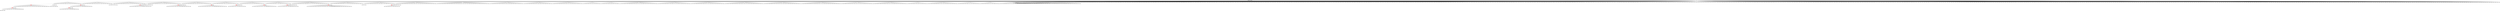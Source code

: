 digraph g {
	"60" -> "61";
	"61" [label="9"];
	"59" -> "60";
	"60" [color=indianred1, style=filled, label="1"];
	"58" -> "59";
	"59" [label="11"];
	"56" -> "57";
	"57" [label="28"];
	"56" -> "58";
	"58" [color=indianred1, style=filled, label="25"];
	"55" -> "56";
	"56" [label="1"];
	"51" -> "52";
	"52" [color=indianred1, style=filled, label="34"];
	"50" -> "51";
	"51" [label="16"];
	"49" -> "50";
	"50" [color=indianred1, style=filled, label="32"];
	"48" -> "49";
	"49" [label="34"];
	"41" -> "42";
	"42" [label="37"];
	"36" -> "37";
	"37" [color=indianred1, style=filled, label="18"];
	"35" -> "36";
	"36" [label="33"];
	"35" -> "38";
	"38" [label="6"];
	"33" -> "34";
	"34" [color=indianred1, style=filled, label="4"];
	"32" -> "33";
	"33" [label="2"];
	"29" -> "30";
	"30" [color=indianred1, style=filled, label="22"];
	"28" -> "29";
	"29" [label="35"];
	"25" -> "26";
	"26" [color=indianred1, style=filled, label="49"];
	"24" -> "25";
	"25" [label="5"];
	"18" -> "19";
	"19" [color=indianred1, style=filled, label="21"];
	"17" -> "18";
	"18" [label="46"];
	"14" -> "15";
	"15" [color=indianred1, style=filled, label="39"];
	"13" -> "14";
	"14" [label="7"];
	"10" -> "11";
	"11" [color=indianred1, style=filled, label="10"];
	"9" -> "10";
	"10" [label="41"];
	"4" -> "5";
	"5" [label="48"];
	"2" -> "3";
	"3" [color=indianred1, style=filled, label="19"];
	"1" -> "2";
	"2" [label="13"];
	"0" -> "1";
	"1" [label="19"];
	"0" -> "4";
	"4" [label="47"];
	"0" -> "6";
	"6" [label="12"];
	"0" -> "7";
	"7" [label="40"];
	"0" -> "8";
	"8" [label="42"];
	"0" -> "9";
	"9" [label="10"];
	"0" -> "12";
	"12" [label="29"];
	"0" -> "13";
	"13" [label="39"];
	"0" -> "16";
	"16" [label="27"];
	"0" -> "17";
	"17" [label="21"];
	"0" -> "20";
	"20" [label="17"];
	"0" -> "21";
	"21" [label="14"];
	"0" -> "22";
	"22" [label="26"];
	"0" -> "23";
	"23" [label="38"];
	"0" -> "24";
	"24" [label="49"];
	"0" -> "27";
	"27" [label="50"];
	"0" -> "28";
	"28" [label="22"];
	"0" -> "31";
	"31" [label="43"];
	"0" -> "32";
	"32" [label="4"];
	"0" -> "35";
	"35" [label="18"];
	"0" -> "39";
	"39" [label="30"];
	"0" -> "40";
	"40" [label="8"];
	"0" -> "41";
	"41" [label="45"];
	"0" -> "43";
	"43" [label="23"];
	"0" -> "44";
	"44" [label="31"];
	"0" -> "45";
	"45" [label="20"];
	"0" -> "46";
	"46" [label="3"];
	"0" -> "47";
	"47" [label="24"];
	"0" -> "48";
	"48" [label="32"];
	"0" -> "53";
	"53" [label="36"];
	"0" -> "54";
	"54" [label="15"];
	"0" -> "55";
	"55" [label="25"];
	"0" -> "62";
	"62" [label="44"];
	"0" [label="germline"];
	"0" -> "cell1";
	"cell1" [shape=box];
	"0" -> "cell2";
	"cell2" [shape=box];
	"20" -> "cell3";
	"cell3" [shape=box];
	"0" -> "cell4";
	"cell4" [shape=box];
	"0" -> "cell5";
	"cell5" [shape=box];
	"11" -> "cell6";
	"cell6" [shape=box];
	"0" -> "cell7";
	"cell7" [shape=box];
	"11" -> "cell8";
	"cell8" [shape=box];
	"0" -> "cell9";
	"cell9" [shape=box];
	"23" -> "cell10";
	"cell10" [shape=box];
	"0" -> "cell11";
	"cell11" [shape=box];
	"13" -> "cell12";
	"cell12" [shape=box];
	"58" -> "cell13";
	"cell13" [shape=box];
	"15" -> "cell14";
	"cell14" [shape=box];
	"0" -> "cell15";
	"cell15" [shape=box];
	"47" -> "cell16";
	"cell16" [shape=box];
	"19" -> "cell17";
	"cell17" [shape=box];
	"0" -> "cell18";
	"cell18" [shape=box];
	"50" -> "cell19";
	"cell19" [shape=box];
	"24" -> "cell20";
	"cell20" [shape=box];
	"0" -> "cell21";
	"cell21" [shape=box];
	"0" -> "cell22";
	"cell22" [shape=box];
	"0" -> "cell23";
	"cell23" [shape=box];
	"0" -> "cell24";
	"cell24" [shape=box];
	"0" -> "cell25";
	"cell25" [shape=box];
	"0" -> "cell26";
	"cell26" [shape=box];
	"0" -> "cell27";
	"cell27" [shape=box];
	"0" -> "cell28";
	"cell28" [shape=box];
	"0" -> "cell29";
	"cell29" [shape=box];
	"21" -> "cell30";
	"cell30" [shape=box];
	"0" -> "cell31";
	"cell31" [shape=box];
	"12" -> "cell32";
	"cell32" [shape=box];
	"6" -> "cell33";
	"cell33" [shape=box];
	"0" -> "cell34";
	"cell34" [shape=box];
	"0" -> "cell35";
	"cell35" [shape=box];
	"0" -> "cell36";
	"cell36" [shape=box];
	"31" -> "cell37";
	"cell37" [shape=box];
	"0" -> "cell38";
	"cell38" [shape=box];
	"19" -> "cell39";
	"cell39" [shape=box];
	"0" -> "cell40";
	"cell40" [shape=box];
	"0" -> "cell41";
	"cell41" [shape=box];
	"15" -> "cell42";
	"cell42" [shape=box];
	"0" -> "cell43";
	"cell43" [shape=box];
	"0" -> "cell44";
	"cell44" [shape=box];
	"35" -> "cell45";
	"cell45" [shape=box];
	"11" -> "cell46";
	"cell46" [shape=box];
	"16" -> "cell47";
	"cell47" [shape=box];
	"0" -> "cell48";
	"cell48" [shape=box];
	"4" -> "cell49";
	"cell49" [shape=box];
	"47" -> "cell50";
	"cell50" [shape=box];
	"21" -> "cell51";
	"cell51" [shape=box];
	"0" -> "cell52";
	"cell52" [shape=box];
	"0" -> "cell53";
	"cell53" [shape=box];
	"11" -> "cell54";
	"cell54" [shape=box];
	"50" -> "cell55";
	"cell55" [shape=box];
	"16" -> "cell56";
	"cell56" [shape=box];
	"8" -> "cell57";
	"cell57" [shape=box];
	"0" -> "cell58";
	"cell58" [shape=box];
	"17" -> "cell59";
	"cell59" [shape=box];
	"0" -> "cell60";
	"cell60" [shape=box];
	"0" -> "cell61";
	"cell61" [shape=box];
	"0" -> "cell62";
	"cell62" [shape=box];
	"34" -> "cell63";
	"cell63" [shape=box];
	"5" -> "cell64";
	"cell64" [shape=box];
	"6" -> "cell65";
	"cell65" [shape=box];
	"20" -> "cell66";
	"cell66" [shape=box];
	"17" -> "cell67";
	"cell67" [shape=box];
	"12" -> "cell68";
	"cell68" [shape=box];
	"0" -> "cell69";
	"cell69" [shape=box];
	"1" -> "cell70";
	"cell70" [shape=box];
	"23" -> "cell71";
	"cell71" [shape=box];
	"62" -> "cell72";
	"cell72" [shape=box];
	"24" -> "cell73";
	"cell73" [shape=box];
	"0" -> "cell74";
	"cell74" [shape=box];
	"0" -> "cell75";
	"cell75" [shape=box];
	"62" -> "cell76";
	"cell76" [shape=box];
	"0" -> "cell77";
	"cell77" [shape=box];
	"12" -> "cell78";
	"cell78" [shape=box];
	"17" -> "cell79";
	"cell79" [shape=box];
	"34" -> "cell80";
	"cell80" [shape=box];
	"47" -> "cell81";
	"cell81" [shape=box];
	"0" -> "cell82";
	"cell82" [shape=box];
	"0" -> "cell83";
	"cell83" [shape=box];
	"0" -> "cell84";
	"cell84" [shape=box];
	"0" -> "cell85";
	"cell85" [shape=box];
	"0" -> "cell86";
	"cell86" [shape=box];
	"53" -> "cell87";
	"cell87" [shape=box];
	"55" -> "cell88";
	"cell88" [shape=box];
	"0" -> "cell89";
	"cell89" [shape=box];
	"0" -> "cell90";
	"cell90" [shape=box];
	"0" -> "cell91";
	"cell91" [shape=box];
	"0" -> "cell92";
	"cell92" [shape=box];
	"0" -> "cell93";
	"cell93" [shape=box];
	"47" -> "cell94";
	"cell94" [shape=box];
	"0" -> "cell95";
	"cell95" [shape=box];
	"0" -> "cell96";
	"cell96" [shape=box];
	"24" -> "cell97";
	"cell97" [shape=box];
	"2" -> "cell98";
	"cell98" [shape=box];
	"9" -> "cell99";
	"cell99" [shape=box];
	"0" -> "cell100";
	"cell100" [shape=box];
	"60" -> "cell101";
	"cell101" [shape=box];
	"0" -> "cell102";
	"cell102" [shape=box];
	"40" -> "cell103";
	"cell103" [shape=box];
	"0" -> "cell104";
	"cell104" [shape=box];
	"0" -> "cell105";
	"cell105" [shape=box];
	"0" -> "cell106";
	"cell106" [shape=box];
	"34" -> "cell107";
	"cell107" [shape=box];
	"21" -> "cell108";
	"cell108" [shape=box];
	"31" -> "cell109";
	"cell109" [shape=box];
	"0" -> "cell110";
	"cell110" [shape=box];
	"0" -> "cell111";
	"cell111" [shape=box];
	"21" -> "cell112";
	"cell112" [shape=box];
	"1" -> "cell113";
	"cell113" [shape=box];
	"0" -> "cell114";
	"cell114" [shape=box];
	"59" -> "cell115";
	"cell115" [shape=box];
	"0" -> "cell116";
	"cell116" [shape=box];
	"53" -> "cell117";
	"cell117" [shape=box];
	"53" -> "cell118";
	"cell118" [shape=box];
	"17" -> "cell119";
	"cell119" [shape=box];
	"1" -> "cell120";
	"cell120" [shape=box];
	"9" -> "cell121";
	"cell121" [shape=box];
	"0" -> "cell122";
	"cell122" [shape=box];
	"44" -> "cell123";
	"cell123" [shape=box];
	"5" -> "cell124";
	"cell124" [shape=box];
	"22" -> "cell125";
	"cell125" [shape=box];
	"0" -> "cell126";
	"cell126" [shape=box];
	"0" -> "cell127";
	"cell127" [shape=box];
	"4" -> "cell128";
	"cell128" [shape=box];
	"0" -> "cell129";
	"cell129" [shape=box];
	"0" -> "cell130";
	"cell130" [shape=box];
	"23" -> "cell131";
	"cell131" [shape=box];
	"11" -> "cell132";
	"cell132" [shape=box];
	"0" -> "cell133";
	"cell133" [shape=box];
	"45" -> "cell134";
	"cell134" [shape=box];
	"1" -> "cell135";
	"cell135" [shape=box];
	"0" -> "cell136";
	"cell136" [shape=box];
	"0" -> "cell137";
	"cell137" [shape=box];
	"24" -> "cell138";
	"cell138" [shape=box];
	"28" -> "cell139";
	"cell139" [shape=box];
	"8" -> "cell140";
	"cell140" [shape=box];
	"0" -> "cell141";
	"cell141" [shape=box];
	"0" -> "cell142";
	"cell142" [shape=box];
	"0" -> "cell143";
	"cell143" [shape=box];
	"7" -> "cell144";
	"cell144" [shape=box];
	"27" -> "cell145";
	"cell145" [shape=box];
	"0" -> "cell146";
	"cell146" [shape=box];
	"0" -> "cell147";
	"cell147" [shape=box];
	"0" -> "cell148";
	"cell148" [shape=box];
	"0" -> "cell149";
	"cell149" [shape=box];
	"0" -> "cell150";
	"cell150" [shape=box];
	"31" -> "cell151";
	"cell151" [shape=box];
	"0" -> "cell152";
	"cell152" [shape=box];
	"0" -> "cell153";
	"cell153" [shape=box];
	"0" -> "cell154";
	"cell154" [shape=box];
	"55" -> "cell155";
	"cell155" [shape=box];
	"0" -> "cell156";
	"cell156" [shape=box];
	"28" -> "cell157";
	"cell157" [shape=box];
	"0" -> "cell158";
	"cell158" [shape=box];
	"0" -> "cell159";
	"cell159" [shape=box];
	"0" -> "cell160";
	"cell160" [shape=box];
	"0" -> "cell161";
	"cell161" [shape=box];
	"22" -> "cell162";
	"cell162" [shape=box];
	"11" -> "cell163";
	"cell163" [shape=box];
	"58" -> "cell164";
	"cell164" [shape=box];
	"43" -> "cell165";
	"cell165" [shape=box];
	"9" -> "cell166";
	"cell166" [shape=box];
	"0" -> "cell167";
	"cell167" [shape=box];
	"0" -> "cell168";
	"cell168" [shape=box];
	"0" -> "cell169";
	"cell169" [shape=box];
	"0" -> "cell170";
	"cell170" [shape=box];
	"45" -> "cell171";
	"cell171" [shape=box];
	"60" -> "cell172";
	"cell172" [shape=box];
	"0" -> "cell173";
	"cell173" [shape=box];
	"50" -> "cell174";
	"cell174" [shape=box];
	"21" -> "cell175";
	"cell175" [shape=box];
	"12" -> "cell176";
	"cell176" [shape=box];
	"15" -> "cell177";
	"cell177" [shape=box];
	"11" -> "cell178";
	"cell178" [shape=box];
	"0" -> "cell179";
	"cell179" [shape=box];
	"0" -> "cell180";
	"cell180" [shape=box];
	"0" -> "cell181";
	"cell181" [shape=box];
	"15" -> "cell182";
	"cell182" [shape=box];
	"26" -> "cell183";
	"cell183" [shape=box];
	"6" -> "cell184";
	"cell184" [shape=box];
	"7" -> "cell185";
	"cell185" [shape=box];
	"40" -> "cell186";
	"cell186" [shape=box];
	"48" -> "cell187";
	"cell187" [shape=box];
	"48" -> "cell188";
	"cell188" [shape=box];
	"1" -> "cell189";
	"cell189" [shape=box];
	"0" -> "cell190";
	"cell190" [shape=box];
	"0" -> "cell191";
	"cell191" [shape=box];
	"0" -> "cell192";
	"cell192" [shape=box];
	"11" -> "cell193";
	"cell193" [shape=box];
	"39" -> "cell194";
	"cell194" [shape=box];
	"30" -> "cell195";
	"cell195" [shape=box];
	"0" -> "cell196";
	"cell196" [shape=box];
	"8" -> "cell197";
	"cell197" [shape=box];
	"39" -> "cell198";
	"cell198" [shape=box];
	"0" -> "cell199";
	"cell199" [shape=box];
	"6" -> "cell200";
	"cell200" [shape=box];
	"0" -> "cell201";
	"cell201" [shape=box];
	"34" -> "cell202";
	"cell202" [shape=box];
	"0" -> "cell203";
	"cell203" [shape=box];
	"0" -> "cell204";
	"cell204" [shape=box];
	"27" -> "cell205";
	"cell205" [shape=box];
	"39" -> "cell206";
	"cell206" [shape=box];
	"0" -> "cell207";
	"cell207" [shape=box];
	"0" -> "cell208";
	"cell208" [shape=box];
	"0" -> "cell209";
	"cell209" [shape=box];
	"0" -> "cell210";
	"cell210" [shape=box];
	"0" -> "cell211";
	"cell211" [shape=box];
	"0" -> "cell212";
	"cell212" [shape=box];
	"0" -> "cell213";
	"cell213" [shape=box];
	"0" -> "cell214";
	"cell214" [shape=box];
	"24" -> "cell215";
	"cell215" [shape=box];
	"26" -> "cell216";
	"cell216" [shape=box];
	"0" -> "cell217";
	"cell217" [shape=box];
	"30" -> "cell218";
	"cell218" [shape=box];
	"0" -> "cell219";
	"cell219" [shape=box];
	"0" -> "cell220";
	"cell220" [shape=box];
	"4" -> "cell221";
	"cell221" [shape=box];
	"0" -> "cell222";
	"cell222" [shape=box];
	"0" -> "cell223";
	"cell223" [shape=box];
	"0" -> "cell224";
	"cell224" [shape=box];
	"0" -> "cell225";
	"cell225" [shape=box];
	"6" -> "cell226";
	"cell226" [shape=box];
	"0" -> "cell227";
	"cell227" [shape=box];
	"0" -> "cell228";
	"cell228" [shape=box];
	"0" -> "cell229";
	"cell229" [shape=box];
	"15" -> "cell230";
	"cell230" [shape=box];
	"52" -> "cell231";
	"cell231" [shape=box];
	"0" -> "cell232";
	"cell232" [shape=box];
	"0" -> "cell233";
	"cell233" [shape=box];
	"0" -> "cell234";
	"cell234" [shape=box];
	"0" -> "cell235";
	"cell235" [shape=box];
	"13" -> "cell236";
	"cell236" [shape=box];
	"0" -> "cell237";
	"cell237" [shape=box];
	"31" -> "cell238";
	"cell238" [shape=box];
	"23" -> "cell239";
	"cell239" [shape=box];
	"45" -> "cell240";
	"cell240" [shape=box];
	"10" -> "cell241";
	"cell241" [shape=box];
	"44" -> "cell242";
	"cell242" [shape=box];
	"0" -> "cell243";
	"cell243" [shape=box];
	"0" -> "cell244";
	"cell244" [shape=box];
	"4" -> "cell245";
	"cell245" [shape=box];
	"0" -> "cell246";
	"cell246" [shape=box];
	"0" -> "cell247";
	"cell247" [shape=box];
	"22" -> "cell248";
	"cell248" [shape=box];
	"36" -> "cell249";
	"cell249" [shape=box];
	"12" -> "cell250";
	"cell250" [shape=box];
	"44" -> "cell251";
	"cell251" [shape=box];
	"0" -> "cell252";
	"cell252" [shape=box];
	"39" -> "cell253";
	"cell253" [shape=box];
	"0" -> "cell254";
	"cell254" [shape=box];
	"0" -> "cell255";
	"cell255" [shape=box];
	"0" -> "cell256";
	"cell256" [shape=box];
	"0" -> "cell257";
	"cell257" [shape=box];
	"23" -> "cell258";
	"cell258" [shape=box];
	"0" -> "cell259";
	"cell259" [shape=box];
	"0" -> "cell260";
	"cell260" [shape=box];
	"0" -> "cell261";
	"cell261" [shape=box];
	"46" -> "cell262";
	"cell262" [shape=box];
	"57" -> "cell263";
	"cell263" [shape=box];
	"0" -> "cell264";
	"cell264" [shape=box];
	"0" -> "cell265";
	"cell265" [shape=box];
	"58" -> "cell266";
	"cell266" [shape=box];
	"17" -> "cell267";
	"cell267" [shape=box];
	"8" -> "cell268";
	"cell268" [shape=box];
	"26" -> "cell269";
	"cell269" [shape=box];
	"0" -> "cell270";
	"cell270" [shape=box];
	"27" -> "cell271";
	"cell271" [shape=box];
	"34" -> "cell272";
	"cell272" [shape=box];
	"11" -> "cell273";
	"cell273" [shape=box];
	"0" -> "cell274";
	"cell274" [shape=box];
	"0" -> "cell275";
	"cell275" [shape=box];
	"20" -> "cell276";
	"cell276" [shape=box];
	"56" -> "cell277";
	"cell277" [shape=box];
	"0" -> "cell278";
	"cell278" [shape=box];
	"22" -> "cell279";
	"cell279" [shape=box];
	"0" -> "cell280";
	"cell280" [shape=box];
	"32" -> "cell281";
	"cell281" [shape=box];
	"27" -> "cell282";
	"cell282" [shape=box];
	"27" -> "cell283";
	"cell283" [shape=box];
	"0" -> "cell284";
	"cell284" [shape=box];
	"0" -> "cell285";
	"cell285" [shape=box];
	"0" -> "cell286";
	"cell286" [shape=box];
	"20" -> "cell287";
	"cell287" [shape=box];
	"0" -> "cell288";
	"cell288" [shape=box];
	"0" -> "cell289";
	"cell289" [shape=box];
	"0" -> "cell290";
	"cell290" [shape=box];
	"0" -> "cell291";
	"cell291" [shape=box];
	"32" -> "cell292";
	"cell292" [shape=box];
	"47" -> "cell293";
	"cell293" [shape=box];
	"43" -> "cell294";
	"cell294" [shape=box];
	"0" -> "cell295";
	"cell295" [shape=box];
	"39" -> "cell296";
	"cell296" [shape=box];
	"30" -> "cell297";
	"cell297" [shape=box];
	"0" -> "cell298";
	"cell298" [shape=box];
	"8" -> "cell299";
	"cell299" [shape=box];
	"43" -> "cell300";
	"cell300" [shape=box];
	"0" -> "cell301";
	"cell301" [shape=box];
	"0" -> "cell302";
	"cell302" [shape=box];
	"0" -> "cell303";
	"cell303" [shape=box];
	"30" -> "cell304";
	"cell304" [shape=box];
	"0" -> "cell305";
	"cell305" [shape=box];
	"20" -> "cell306";
	"cell306" [shape=box];
	"0" -> "cell307";
	"cell307" [shape=box];
	"0" -> "cell308";
	"cell308" [shape=box];
	"0" -> "cell309";
	"cell309" [shape=box];
	"0" -> "cell310";
	"cell310" [shape=box];
	"4" -> "cell311";
	"cell311" [shape=box];
	"0" -> "cell312";
	"cell312" [shape=box];
	"11" -> "cell313";
	"cell313" [shape=box];
	"32" -> "cell314";
	"cell314" [shape=box];
	"0" -> "cell315";
	"cell315" [shape=box];
	"14" -> "cell316";
	"cell316" [shape=box];
	"43" -> "cell317";
	"cell317" [shape=box];
	"62" -> "cell318";
	"cell318" [shape=box];
	"0" -> "cell319";
	"cell319" [shape=box];
	"27" -> "cell320";
	"cell320" [shape=box];
	"4" -> "cell321";
	"cell321" [shape=box];
	"52" -> "cell322";
	"cell322" [shape=box];
	"0" -> "cell323";
	"cell323" [shape=box];
	"0" -> "cell324";
	"cell324" [shape=box];
	"22" -> "cell325";
	"cell325" [shape=box];
	"0" -> "cell326";
	"cell326" [shape=box];
	"0" -> "cell327";
	"cell327" [shape=box];
	"0" -> "cell328";
	"cell328" [shape=box];
	"37" -> "cell329";
	"cell329" [shape=box];
	"0" -> "cell330";
	"cell330" [shape=box];
	"0" -> "cell331";
	"cell331" [shape=box];
	"50" -> "cell332";
	"cell332" [shape=box];
	"53" -> "cell333";
	"cell333" [shape=box];
	"3" -> "cell334";
	"cell334" [shape=box];
	"0" -> "cell335";
	"cell335" [shape=box];
	"1" -> "cell336";
	"cell336" [shape=box];
	"47" -> "cell337";
	"cell337" [shape=box];
	"0" -> "cell338";
	"cell338" [shape=box];
	"31" -> "cell339";
	"cell339" [shape=box];
	"0" -> "cell340";
	"cell340" [shape=box];
	"0" -> "cell341";
	"cell341" [shape=box];
	"22" -> "cell342";
	"cell342" [shape=box];
	"0" -> "cell343";
	"cell343" [shape=box];
	"0" -> "cell344";
	"cell344" [shape=box];
	"0" -> "cell345";
	"cell345" [shape=box];
	"32" -> "cell346";
	"cell346" [shape=box];
	"42" -> "cell347";
	"cell347" [shape=box];
	"0" -> "cell348";
	"cell348" [shape=box];
	"50" -> "cell349";
	"cell349" [shape=box];
	"3" -> "cell350";
	"cell350" [shape=box];
	"0" -> "cell351";
	"cell351" [shape=box];
	"0" -> "cell352";
	"cell352" [shape=box];
	"27" -> "cell353";
	"cell353" [shape=box];
	"0" -> "cell354";
	"cell354" [shape=box];
	"28" -> "cell355";
	"cell355" [shape=box];
	"2" -> "cell356";
	"cell356" [shape=box];
	"7" -> "cell357";
	"cell357" [shape=box];
	"38" -> "cell358";
	"cell358" [shape=box];
	"0" -> "cell359";
	"cell359" [shape=box];
	"15" -> "cell360";
	"cell360" [shape=box];
	"30" -> "cell361";
	"cell361" [shape=box];
	"0" -> "cell362";
	"cell362" [shape=box];
	"39" -> "cell363";
	"cell363" [shape=box];
	"9" -> "cell364";
	"cell364" [shape=box];
	"0" -> "cell365";
	"cell365" [shape=box];
	"11" -> "cell366";
	"cell366" [shape=box];
	"35" -> "cell367";
	"cell367" [shape=box];
	"8" -> "cell368";
	"cell368" [shape=box];
	"43" -> "cell369";
	"cell369" [shape=box];
	"0" -> "cell370";
	"cell370" [shape=box];
	"55" -> "cell371";
	"cell371" [shape=box];
	"0" -> "cell372";
	"cell372" [shape=box];
	"43" -> "cell373";
	"cell373" [shape=box];
	"31" -> "cell374";
	"cell374" [shape=box];
	"0" -> "cell375";
	"cell375" [shape=box];
	"0" -> "cell376";
	"cell376" [shape=box];
	"0" -> "cell377";
	"cell377" [shape=box];
	"0" -> "cell378";
	"cell378" [shape=box];
	"0" -> "cell379";
	"cell379" [shape=box];
	"0" -> "cell380";
	"cell380" [shape=box];
	"34" -> "cell381";
	"cell381" [shape=box];
	"0" -> "cell382";
	"cell382" [shape=box];
	"33" -> "cell383";
	"cell383" [shape=box];
	"48" -> "cell384";
	"cell384" [shape=box];
	"0" -> "cell385";
	"cell385" [shape=box];
	"0" -> "cell386";
	"cell386" [shape=box];
	"0" -> "cell387";
	"cell387" [shape=box];
	"0" -> "cell388";
	"cell388" [shape=box];
	"0" -> "cell389";
	"cell389" [shape=box];
	"9" -> "cell390";
	"cell390" [shape=box];
	"52" -> "cell391";
	"cell391" [shape=box];
	"28" -> "cell392";
	"cell392" [shape=box];
	"0" -> "cell393";
	"cell393" [shape=box];
	"0" -> "cell394";
	"cell394" [shape=box];
	"0" -> "cell395";
	"cell395" [shape=box];
	"0" -> "cell396";
	"cell396" [shape=box];
	"0" -> "cell397";
	"cell397" [shape=box];
	"0" -> "cell398";
	"cell398" [shape=box];
	"0" -> "cell399";
	"cell399" [shape=box];
	"0" -> "cell400";
	"cell400" [shape=box];
	"0" -> "cell401";
	"cell401" [shape=box];
	"0" -> "cell402";
	"cell402" [shape=box];
	"25" -> "cell403";
	"cell403" [shape=box];
	"6" -> "cell404";
	"cell404" [shape=box];
	"0" -> "cell405";
	"cell405" [shape=box];
	"0" -> "cell406";
	"cell406" [shape=box];
	"31" -> "cell407";
	"cell407" [shape=box];
	"0" -> "cell408";
	"cell408" [shape=box];
	"28" -> "cell409";
	"cell409" [shape=box];
	"0" -> "cell410";
	"cell410" [shape=box];
	"0" -> "cell411";
	"cell411" [shape=box];
	"39" -> "cell412";
	"cell412" [shape=box];
	"7" -> "cell413";
	"cell413" [shape=box];
	"0" -> "cell414";
	"cell414" [shape=box];
	"45" -> "cell415";
	"cell415" [shape=box];
	"0" -> "cell416";
	"cell416" [shape=box];
	"0" -> "cell417";
	"cell417" [shape=box];
	"0" -> "cell418";
	"cell418" [shape=box];
	"0" -> "cell419";
	"cell419" [shape=box];
	"37" -> "cell420";
	"cell420" [shape=box];
	"0" -> "cell421";
	"cell421" [shape=box];
	"24" -> "cell422";
	"cell422" [shape=box];
	"4" -> "cell423";
	"cell423" [shape=box];
	"0" -> "cell424";
	"cell424" [shape=box];
	"35" -> "cell425";
	"cell425" [shape=box];
	"44" -> "cell426";
	"cell426" [shape=box];
	"58" -> "cell427";
	"cell427" [shape=box];
	"39" -> "cell428";
	"cell428" [shape=box];
	"0" -> "cell429";
	"cell429" [shape=box];
	"26" -> "cell430";
	"cell430" [shape=box];
	"0" -> "cell431";
	"cell431" [shape=box];
	"27" -> "cell432";
	"cell432" [shape=box];
	"21" -> "cell433";
	"cell433" [shape=box];
	"0" -> "cell434";
	"cell434" [shape=box];
	"0" -> "cell435";
	"cell435" [shape=box];
	"8" -> "cell436";
	"cell436" [shape=box];
	"13" -> "cell437";
	"cell437" [shape=box];
	"21" -> "cell438";
	"cell438" [shape=box];
	"23" -> "cell439";
	"cell439" [shape=box];
	"0" -> "cell440";
	"cell440" [shape=box];
	"55" -> "cell441";
	"cell441" [shape=box];
	"0" -> "cell442";
	"cell442" [shape=box];
	"37" -> "cell443";
	"cell443" [shape=box];
	"0" -> "cell444";
	"cell444" [shape=box];
	"0" -> "cell445";
	"cell445" [shape=box];
	"48" -> "cell446";
	"cell446" [shape=box];
	"0" -> "cell447";
	"cell447" [shape=box];
	"57" -> "cell448";
	"cell448" [shape=box];
	"42" -> "cell449";
	"cell449" [shape=box];
	"21" -> "cell450";
	"cell450" [shape=box];
	"58" -> "cell451";
	"cell451" [shape=box];
	"1" -> "cell452";
	"cell452" [shape=box];
	"0" -> "cell453";
	"cell453" [shape=box];
	"0" -> "cell454";
	"cell454" [shape=box];
	"60" -> "cell455";
	"cell455" [shape=box];
	"0" -> "cell456";
	"cell456" [shape=box];
	"0" -> "cell457";
	"cell457" [shape=box];
	"0" -> "cell458";
	"cell458" [shape=box];
	"0" -> "cell459";
	"cell459" [shape=box];
	"9" -> "cell460";
	"cell460" [shape=box];
	"0" -> "cell461";
	"cell461" [shape=box];
	"41" -> "cell462";
	"cell462" [shape=box];
	"0" -> "cell463";
	"cell463" [shape=box];
	"8" -> "cell464";
	"cell464" [shape=box];
	"0" -> "cell465";
	"cell465" [shape=box];
	"0" -> "cell466";
	"cell466" [shape=box];
	"58" -> "cell467";
	"cell467" [shape=box];
	"0" -> "cell468";
	"cell468" [shape=box];
	"0" -> "cell469";
	"cell469" [shape=box];
	"0" -> "cell470";
	"cell470" [shape=box];
	"22" -> "cell471";
	"cell471" [shape=box];
	"44" -> "cell472";
	"cell472" [shape=box];
	"0" -> "cell473";
	"cell473" [shape=box];
	"7" -> "cell474";
	"cell474" [shape=box];
	"0" -> "cell475";
	"cell475" [shape=box];
	"4" -> "cell476";
	"cell476" [shape=box];
	"35" -> "cell477";
	"cell477" [shape=box];
	"0" -> "cell478";
	"cell478" [shape=box];
	"58" -> "cell479";
	"cell479" [shape=box];
	"0" -> "cell480";
	"cell480" [shape=box];
	"0" -> "cell481";
	"cell481" [shape=box];
	"21" -> "cell482";
	"cell482" [shape=box];
	"0" -> "cell483";
	"cell483" [shape=box];
	"0" -> "cell484";
	"cell484" [shape=box];
	"26" -> "cell485";
	"cell485" [shape=box];
	"62" -> "cell486";
	"cell486" [shape=box];
	"56" -> "cell487";
	"cell487" [shape=box];
	"0" -> "cell488";
	"cell488" [shape=box];
	"0" -> "cell489";
	"cell489" [shape=box];
	"0" -> "cell490";
	"cell490" [shape=box];
	"31" -> "cell491";
	"cell491" [shape=box];
	"0" -> "cell492";
	"cell492" [shape=box];
	"0" -> "cell493";
	"cell493" [shape=box];
	"0" -> "cell494";
	"cell494" [shape=box];
	"0" -> "cell495";
	"cell495" [shape=box];
	"0" -> "cell496";
	"cell496" [shape=box];
	"36" -> "cell497";
	"cell497" [shape=box];
	"41" -> "cell498";
	"cell498" [shape=box];
	"45" -> "cell499";
	"cell499" [shape=box];
	"0" -> "cell500";
	"cell500" [shape=box];
	"31" -> "cell501";
	"cell501" [shape=box];
	"0" -> "cell502";
	"cell502" [shape=box];
	"50" -> "cell503";
	"cell503" [shape=box];
	"0" -> "cell504";
	"cell504" [shape=box];
	"0" -> "cell505";
	"cell505" [shape=box];
	"0" -> "cell506";
	"cell506" [shape=box];
	"15" -> "cell507";
	"cell507" [shape=box];
	"0" -> "cell508";
	"cell508" [shape=box];
	"0" -> "cell509";
	"cell509" [shape=box];
	"55" -> "cell510";
	"cell510" [shape=box];
	"48" -> "cell511";
	"cell511" [shape=box];
	"0" -> "cell512";
	"cell512" [shape=box];
	"0" -> "cell513";
	"cell513" [shape=box];
	"0" -> "cell514";
	"cell514" [shape=box];
	"24" -> "cell515";
	"cell515" [shape=box];
	"60" -> "cell516";
	"cell516" [shape=box];
	"0" -> "cell517";
	"cell517" [shape=box];
	"0" -> "cell518";
	"cell518" [shape=box];
	"52" -> "cell519";
	"cell519" [shape=box];
	"16" -> "cell520";
	"cell520" [shape=box];
	"58" -> "cell521";
	"cell521" [shape=box];
	"13" -> "cell522";
	"cell522" [shape=box];
	"0" -> "cell523";
	"cell523" [shape=box];
	"1" -> "cell524";
	"cell524" [shape=box];
	"0" -> "cell525";
	"cell525" [shape=box];
	"14" -> "cell526";
	"cell526" [shape=box];
	"54" -> "cell527";
	"cell527" [shape=box];
	"0" -> "cell528";
	"cell528" [shape=box];
	"0" -> "cell529";
	"cell529" [shape=box];
	"9" -> "cell530";
	"cell530" [shape=box];
	"12" -> "cell531";
	"cell531" [shape=box];
	"32" -> "cell532";
	"cell532" [shape=box];
	"0" -> "cell533";
	"cell533" [shape=box];
	"0" -> "cell534";
	"cell534" [shape=box];
	"2" -> "cell535";
	"cell535" [shape=box];
	"39" -> "cell536";
	"cell536" [shape=box];
	"19" -> "cell537";
	"cell537" [shape=box];
	"0" -> "cell538";
	"cell538" [shape=box];
	"0" -> "cell539";
	"cell539" [shape=box];
	"32" -> "cell540";
	"cell540" [shape=box];
	"10" -> "cell541";
	"cell541" [shape=box];
	"30" -> "cell542";
	"cell542" [shape=box];
	"0" -> "cell543";
	"cell543" [shape=box];
	"0" -> "cell544";
	"cell544" [shape=box];
	"0" -> "cell545";
	"cell545" [shape=box];
	"0" -> "cell546";
	"cell546" [shape=box];
	"28" -> "cell547";
	"cell547" [shape=box];
	"62" -> "cell548";
	"cell548" [shape=box];
	"0" -> "cell549";
	"cell549" [shape=box];
	"0" -> "cell550";
	"cell550" [shape=box];
	"22" -> "cell551";
	"cell551" [shape=box];
	"28" -> "cell552";
	"cell552" [shape=box];
	"0" -> "cell553";
	"cell553" [shape=box];
	"41" -> "cell554";
	"cell554" [shape=box];
	"45" -> "cell555";
	"cell555" [shape=box];
	"0" -> "cell556";
	"cell556" [shape=box];
	"31" -> "cell557";
	"cell557" [shape=box];
	"0" -> "cell558";
	"cell558" [shape=box];
	"0" -> "cell559";
	"cell559" [shape=box];
	"54" -> "cell560";
	"cell560" [shape=box];
	"0" -> "cell561";
	"cell561" [shape=box];
	"0" -> "cell562";
	"cell562" [shape=box];
	"43" -> "cell563";
	"cell563" [shape=box];
	"0" -> "cell564";
	"cell564" [shape=box];
	"15" -> "cell565";
	"cell565" [shape=box];
	"0" -> "cell566";
	"cell566" [shape=box];
	"30" -> "cell567";
	"cell567" [shape=box];
	"0" -> "cell568";
	"cell568" [shape=box];
	"0" -> "cell569";
	"cell569" [shape=box];
	"0" -> "cell570";
	"cell570" [shape=box];
	"0" -> "cell571";
	"cell571" [shape=box];
	"12" -> "cell572";
	"cell572" [shape=box];
	"7" -> "cell573";
	"cell573" [shape=box];
	"0" -> "cell574";
	"cell574" [shape=box];
	"0" -> "cell575";
	"cell575" [shape=box];
	"0" -> "cell576";
	"cell576" [shape=box];
	"0" -> "cell577";
	"cell577" [shape=box];
	"0" -> "cell578";
	"cell578" [shape=box];
	"0" -> "cell579";
	"cell579" [shape=box];
	"4" -> "cell580";
	"cell580" [shape=box];
	"23" -> "cell581";
	"cell581" [shape=box];
	"0" -> "cell582";
	"cell582" [shape=box];
	"0" -> "cell583";
	"cell583" [shape=box];
	"0" -> "cell584";
	"cell584" [shape=box];
	"39" -> "cell585";
	"cell585" [shape=box];
	"0" -> "cell586";
	"cell586" [shape=box];
	"0" -> "cell587";
	"cell587" [shape=box];
	"0" -> "cell588";
	"cell588" [shape=box];
	"40" -> "cell589";
	"cell589" [shape=box];
	"1" -> "cell590";
	"cell590" [shape=box];
	"0" -> "cell591";
	"cell591" [shape=box];
	"11" -> "cell592";
	"cell592" [shape=box];
	"0" -> "cell593";
	"cell593" [shape=box];
	"46" -> "cell594";
	"cell594" [shape=box];
	"35" -> "cell595";
	"cell595" [shape=box];
	"0" -> "cell596";
	"cell596" [shape=box];
	"43" -> "cell597";
	"cell597" [shape=box];
	"4" -> "cell598";
	"cell598" [shape=box];
	"0" -> "cell599";
	"cell599" [shape=box];
	"0" -> "cell600";
	"cell600" [shape=box];
	"18" -> "cell601";
	"cell601" [shape=box];
	"45" -> "cell602";
	"cell602" [shape=box];
	"27" -> "cell603";
	"cell603" [shape=box];
	"29" -> "cell604";
	"cell604" [shape=box];
	"0" -> "cell605";
	"cell605" [shape=box];
	"0" -> "cell606";
	"cell606" [shape=box];
	"0" -> "cell607";
	"cell607" [shape=box];
	"27" -> "cell608";
	"cell608" [shape=box];
	"0" -> "cell609";
	"cell609" [shape=box];
	"7" -> "cell610";
	"cell610" [shape=box];
	"0" -> "cell611";
	"cell611" [shape=box];
	"0" -> "cell612";
	"cell612" [shape=box];
	"21" -> "cell613";
	"cell613" [shape=box];
	"0" -> "cell614";
	"cell614" [shape=box];
	"41" -> "cell615";
	"cell615" [shape=box];
	"0" -> "cell616";
	"cell616" [shape=box];
	"0" -> "cell617";
	"cell617" [shape=box];
	"0" -> "cell618";
	"cell618" [shape=box];
	"52" -> "cell619";
	"cell619" [shape=box];
	"0" -> "cell620";
	"cell620" [shape=box];
	"0" -> "cell621";
	"cell621" [shape=box];
	"27" -> "cell622";
	"cell622" [shape=box];
	"0" -> "cell623";
	"cell623" [shape=box];
	"0" -> "cell624";
	"cell624" [shape=box];
	"0" -> "cell625";
	"cell625" [shape=box];
	"0" -> "cell626";
	"cell626" [shape=box];
	"21" -> "cell627";
	"cell627" [shape=box];
	"34" -> "cell628";
	"cell628" [shape=box];
	"27" -> "cell629";
	"cell629" [shape=box];
	"13" -> "cell630";
	"cell630" [shape=box];
	"0" -> "cell631";
	"cell631" [shape=box];
	"46" -> "cell632";
	"cell632" [shape=box];
	"6" -> "cell633";
	"cell633" [shape=box];
	"0" -> "cell634";
	"cell634" [shape=box];
	"3" -> "cell635";
	"cell635" [shape=box];
	"0" -> "cell636";
	"cell636" [shape=box];
	"39" -> "cell637";
	"cell637" [shape=box];
	"0" -> "cell638";
	"cell638" [shape=box];
	"0" -> "cell639";
	"cell639" [shape=box];
	"6" -> "cell640";
	"cell640" [shape=box];
	"0" -> "cell641";
	"cell641" [shape=box];
	"0" -> "cell642";
	"cell642" [shape=box];
	"32" -> "cell643";
	"cell643" [shape=box];
	"55" -> "cell644";
	"cell644" [shape=box];
	"17" -> "cell645";
	"cell645" [shape=box];
	"23" -> "cell646";
	"cell646" [shape=box];
	"30" -> "cell647";
	"cell647" [shape=box];
	"1" -> "cell648";
	"cell648" [shape=box];
	"0" -> "cell649";
	"cell649" [shape=box];
	"6" -> "cell650";
	"cell650" [shape=box];
	"16" -> "cell651";
	"cell651" [shape=box];
	"0" -> "cell652";
	"cell652" [shape=box];
	"19" -> "cell653";
	"cell653" [shape=box];
	"0" -> "cell654";
	"cell654" [shape=box];
	"37" -> "cell655";
	"cell655" [shape=box];
	"0" -> "cell656";
	"cell656" [shape=box];
	"0" -> "cell657";
	"cell657" [shape=box];
	"0" -> "cell658";
	"cell658" [shape=box];
	"0" -> "cell659";
	"cell659" [shape=box];
	"34" -> "cell660";
	"cell660" [shape=box];
	"48" -> "cell661";
	"cell661" [shape=box];
	"0" -> "cell662";
	"cell662" [shape=box];
	"0" -> "cell663";
	"cell663" [shape=box];
	"11" -> "cell664";
	"cell664" [shape=box];
	"0" -> "cell665";
	"cell665" [shape=box];
	"54" -> "cell666";
	"cell666" [shape=box];
	"0" -> "cell667";
	"cell667" [shape=box];
	"0" -> "cell668";
	"cell668" [shape=box];
	"7" -> "cell669";
	"cell669" [shape=box];
	"0" -> "cell670";
	"cell670" [shape=box];
	"40" -> "cell671";
	"cell671" [shape=box];
	"0" -> "cell672";
	"cell672" [shape=box];
	"0" -> "cell673";
	"cell673" [shape=box];
	"6" -> "cell674";
	"cell674" [shape=box];
	"40" -> "cell675";
	"cell675" [shape=box];
	"0" -> "cell676";
	"cell676" [shape=box];
	"0" -> "cell677";
	"cell677" [shape=box];
	"23" -> "cell678";
	"cell678" [shape=box];
	"43" -> "cell679";
	"cell679" [shape=box];
	"9" -> "cell680";
	"cell680" [shape=box];
	"53" -> "cell681";
	"cell681" [shape=box];
	"35" -> "cell682";
	"cell682" [shape=box];
	"0" -> "cell683";
	"cell683" [shape=box];
	"11" -> "cell684";
	"cell684" [shape=box];
	"0" -> "cell685";
	"cell685" [shape=box];
	"8" -> "cell686";
	"cell686" [shape=box];
	"0" -> "cell687";
	"cell687" [shape=box];
	"22" -> "cell688";
	"cell688" [shape=box];
	"0" -> "cell689";
	"cell689" [shape=box];
	"0" -> "cell690";
	"cell690" [shape=box];
	"0" -> "cell691";
	"cell691" [shape=box];
	"8" -> "cell692";
	"cell692" [shape=box];
	"0" -> "cell693";
	"cell693" [shape=box];
	"0" -> "cell694";
	"cell694" [shape=box];
	"0" -> "cell695";
	"cell695" [shape=box];
	"0" -> "cell696";
	"cell696" [shape=box];
	"0" -> "cell697";
	"cell697" [shape=box];
	"11" -> "cell698";
	"cell698" [shape=box];
	"0" -> "cell699";
	"cell699" [shape=box];
	"43" -> "cell700";
	"cell700" [shape=box];
	"0" -> "cell701";
	"cell701" [shape=box];
	"0" -> "cell702";
	"cell702" [shape=box];
	"21" -> "cell703";
	"cell703" [shape=box];
	"0" -> "cell704";
	"cell704" [shape=box];
	"0" -> "cell705";
	"cell705" [shape=box];
	"0" -> "cell706";
	"cell706" [shape=box];
	"35" -> "cell707";
	"cell707" [shape=box];
	"7" -> "cell708";
	"cell708" [shape=box];
	"30" -> "cell709";
	"cell709" [shape=box];
	"0" -> "cell710";
	"cell710" [shape=box];
	"4" -> "cell711";
	"cell711" [shape=box];
	"0" -> "cell712";
	"cell712" [shape=box];
	"58" -> "cell713";
	"cell713" [shape=box];
	"0" -> "cell714";
	"cell714" [shape=box];
	"0" -> "cell715";
	"cell715" [shape=box];
	"26" -> "cell716";
	"cell716" [shape=box];
	"35" -> "cell717";
	"cell717" [shape=box];
	"45" -> "cell718";
	"cell718" [shape=box];
	"23" -> "cell719";
	"cell719" [shape=box];
	"19" -> "cell720";
	"cell720" [shape=box];
	"0" -> "cell721";
	"cell721" [shape=box];
	"4" -> "cell722";
	"cell722" [shape=box];
	"0" -> "cell723";
	"cell723" [shape=box];
	"39" -> "cell724";
	"cell724" [shape=box];
	"0" -> "cell725";
	"cell725" [shape=box];
	"48" -> "cell726";
	"cell726" [shape=box];
	"9" -> "cell727";
	"cell727" [shape=box];
	"11" -> "cell728";
	"cell728" [shape=box];
	"0" -> "cell729";
	"cell729" [shape=box];
	"0" -> "cell730";
	"cell730" [shape=box];
	"27" -> "cell731";
	"cell731" [shape=box];
	"6" -> "cell732";
	"cell732" [shape=box];
	"6" -> "cell733";
	"cell733" [shape=box];
	"0" -> "cell734";
	"cell734" [shape=box];
	"11" -> "cell735";
	"cell735" [shape=box];
	"0" -> "cell736";
	"cell736" [shape=box];
	"0" -> "cell737";
	"cell737" [shape=box];
	"0" -> "cell738";
	"cell738" [shape=box];
	"34" -> "cell739";
	"cell739" [shape=box];
	"40" -> "cell740";
	"cell740" [shape=box];
	"17" -> "cell741";
	"cell741" [shape=box];
	"62" -> "cell742";
	"cell742" [shape=box];
	"35" -> "cell743";
	"cell743" [shape=box];
	"0" -> "cell744";
	"cell744" [shape=box];
	"0" -> "cell745";
	"cell745" [shape=box];
	"0" -> "cell746";
	"cell746" [shape=box];
	"0" -> "cell747";
	"cell747" [shape=box];
	"0" -> "cell748";
	"cell748" [shape=box];
	"0" -> "cell749";
	"cell749" [shape=box];
	"21" -> "cell750";
	"cell750" [shape=box];
	"23" -> "cell751";
	"cell751" [shape=box];
	"13" -> "cell752";
	"cell752" [shape=box];
	"12" -> "cell753";
	"cell753" [shape=box];
	"0" -> "cell754";
	"cell754" [shape=box];
	"0" -> "cell755";
	"cell755" [shape=box];
	"0" -> "cell756";
	"cell756" [shape=box];
	"5" -> "cell757";
	"cell757" [shape=box];
	"9" -> "cell758";
	"cell758" [shape=box];
	"0" -> "cell759";
	"cell759" [shape=box];
	"19" -> "cell760";
	"cell760" [shape=box];
	"62" -> "cell761";
	"cell761" [shape=box];
	"0" -> "cell762";
	"cell762" [shape=box];
	"31" -> "cell763";
	"cell763" [shape=box];
	"35" -> "cell764";
	"cell764" [shape=box];
	"0" -> "cell765";
	"cell765" [shape=box];
	"0" -> "cell766";
	"cell766" [shape=box];
	"0" -> "cell767";
	"cell767" [shape=box];
	"25" -> "cell768";
	"cell768" [shape=box];
	"27" -> "cell769";
	"cell769" [shape=box];
	"0" -> "cell770";
	"cell770" [shape=box];
	"47" -> "cell771";
	"cell771" [shape=box];
	"19" -> "cell772";
	"cell772" [shape=box];
	"0" -> "cell773";
	"cell773" [shape=box];
	"53" -> "cell774";
	"cell774" [shape=box];
	"0" -> "cell775";
	"cell775" [shape=box];
	"11" -> "cell776";
	"cell776" [shape=box];
	"53" -> "cell777";
	"cell777" [shape=box];
	"0" -> "cell778";
	"cell778" [shape=box];
	"0" -> "cell779";
	"cell779" [shape=box];
	"8" -> "cell780";
	"cell780" [shape=box];
	"0" -> "cell781";
	"cell781" [shape=box];
	"0" -> "cell782";
	"cell782" [shape=box];
	"0" -> "cell783";
	"cell783" [shape=box];
	"0" -> "cell784";
	"cell784" [shape=box];
	"32" -> "cell785";
	"cell785" [shape=box];
	"59" -> "cell786";
	"cell786" [shape=box];
	"22" -> "cell787";
	"cell787" [shape=box];
	"17" -> "cell788";
	"cell788" [shape=box];
	"44" -> "cell789";
	"cell789" [shape=box];
	"57" -> "cell790";
	"cell790" [shape=box];
	"43" -> "cell791";
	"cell791" [shape=box];
	"0" -> "cell792";
	"cell792" [shape=box];
	"24" -> "cell793";
	"cell793" [shape=box];
	"0" -> "cell794";
	"cell794" [shape=box];
	"0" -> "cell795";
	"cell795" [shape=box];
	"43" -> "cell796";
	"cell796" [shape=box];
	"0" -> "cell797";
	"cell797" [shape=box];
	"9" -> "cell798";
	"cell798" [shape=box];
	"0" -> "cell799";
	"cell799" [shape=box];
	"38" -> "cell800";
	"cell800" [shape=box];
	"45" -> "cell801";
	"cell801" [shape=box];
	"0" -> "cell802";
	"cell802" [shape=box];
	"6" -> "cell803";
	"cell803" [shape=box];
	"27" -> "cell804";
	"cell804" [shape=box];
	"11" -> "cell805";
	"cell805" [shape=box];
	"7" -> "cell806";
	"cell806" [shape=box];
	"0" -> "cell807";
	"cell807" [shape=box];
	"0" -> "cell808";
	"cell808" [shape=box];
	"52" -> "cell809";
	"cell809" [shape=box];
	"0" -> "cell810";
	"cell810" [shape=box];
	"13" -> "cell811";
	"cell811" [shape=box];
	"39" -> "cell812";
	"cell812" [shape=box];
	"0" -> "cell813";
	"cell813" [shape=box];
	"0" -> "cell814";
	"cell814" [shape=box];
	"45" -> "cell815";
	"cell815" [shape=box];
	"0" -> "cell816";
	"cell816" [shape=box];
	"53" -> "cell817";
	"cell817" [shape=box];
	"0" -> "cell818";
	"cell818" [shape=box];
	"0" -> "cell819";
	"cell819" [shape=box];
	"0" -> "cell820";
	"cell820" [shape=box];
	"28" -> "cell821";
	"cell821" [shape=box];
	"0" -> "cell822";
	"cell822" [shape=box];
	"0" -> "cell823";
	"cell823" [shape=box];
	"0" -> "cell824";
	"cell824" [shape=box];
	"19" -> "cell825";
	"cell825" [shape=box];
	"3" -> "cell826";
	"cell826" [shape=box];
	"0" -> "cell827";
	"cell827" [shape=box];
	"0" -> "cell828";
	"cell828" [shape=box];
	"24" -> "cell829";
	"cell829" [shape=box];
	"0" -> "cell830";
	"cell830" [shape=box];
	"0" -> "cell831";
	"cell831" [shape=box];
	"41" -> "cell832";
	"cell832" [shape=box];
	"0" -> "cell833";
	"cell833" [shape=box];
	"0" -> "cell834";
	"cell834" [shape=box];
	"55" -> "cell835";
	"cell835" [shape=box];
	"52" -> "cell836";
	"cell836" [shape=box];
	"0" -> "cell837";
	"cell837" [shape=box];
	"0" -> "cell838";
	"cell838" [shape=box];
	"6" -> "cell839";
	"cell839" [shape=box];
	"0" -> "cell840";
	"cell840" [shape=box];
	"53" -> "cell841";
	"cell841" [shape=box];
	"62" -> "cell842";
	"cell842" [shape=box];
	"12" -> "cell843";
	"cell843" [shape=box];
	"45" -> "cell844";
	"cell844" [shape=box];
	"0" -> "cell845";
	"cell845" [shape=box];
	"7" -> "cell846";
	"cell846" [shape=box];
	"0" -> "cell847";
	"cell847" [shape=box];
	"0" -> "cell848";
	"cell848" [shape=box];
	"34" -> "cell849";
	"cell849" [shape=box];
	"13" -> "cell850";
	"cell850" [shape=box];
	"0" -> "cell851";
	"cell851" [shape=box];
	"35" -> "cell852";
	"cell852" [shape=box];
	"0" -> "cell853";
	"cell853" [shape=box];
	"0" -> "cell854";
	"cell854" [shape=box];
	"0" -> "cell855";
	"cell855" [shape=box];
	"20" -> "cell856";
	"cell856" [shape=box];
	"23" -> "cell857";
	"cell857" [shape=box];
	"7" -> "cell858";
	"cell858" [shape=box];
	"39" -> "cell859";
	"cell859" [shape=box];
	"0" -> "cell860";
	"cell860" [shape=box];
	"33" -> "cell861";
	"cell861" [shape=box];
	"45" -> "cell862";
	"cell862" [shape=box];
	"0" -> "cell863";
	"cell863" [shape=box];
	"27" -> "cell864";
	"cell864" [shape=box];
	"0" -> "cell865";
	"cell865" [shape=box];
	"1" -> "cell866";
	"cell866" [shape=box];
	"0" -> "cell867";
	"cell867" [shape=box];
	"62" -> "cell868";
	"cell868" [shape=box];
	"20" -> "cell869";
	"cell869" [shape=box];
	"0" -> "cell870";
	"cell870" [shape=box];
	"12" -> "cell871";
	"cell871" [shape=box];
	"0" -> "cell872";
	"cell872" [shape=box];
	"0" -> "cell873";
	"cell873" [shape=box];
	"0" -> "cell874";
	"cell874" [shape=box];
	"0" -> "cell875";
	"cell875" [shape=box];
	"48" -> "cell876";
	"cell876" [shape=box];
	"0" -> "cell877";
	"cell877" [shape=box];
	"3" -> "cell878";
	"cell878" [shape=box];
	"0" -> "cell879";
	"cell879" [shape=box];
	"0" -> "cell880";
	"cell880" [shape=box];
	"0" -> "cell881";
	"cell881" [shape=box];
	"0" -> "cell882";
	"cell882" [shape=box];
	"31" -> "cell883";
	"cell883" [shape=box];
	"20" -> "cell884";
	"cell884" [shape=box];
	"0" -> "cell885";
	"cell885" [shape=box];
	"0" -> "cell886";
	"cell886" [shape=box];
	"0" -> "cell887";
	"cell887" [shape=box];
	"0" -> "cell888";
	"cell888" [shape=box];
	"7" -> "cell889";
	"cell889" [shape=box];
	"0" -> "cell890";
	"cell890" [shape=box];
	"11" -> "cell891";
	"cell891" [shape=box];
	"0" -> "cell892";
	"cell892" [shape=box];
	"0" -> "cell893";
	"cell893" [shape=box];
	"0" -> "cell894";
	"cell894" [shape=box];
	"0" -> "cell895";
	"cell895" [shape=box];
	"0" -> "cell896";
	"cell896" [shape=box];
	"0" -> "cell897";
	"cell897" [shape=box];
	"0" -> "cell898";
	"cell898" [shape=box];
	"19" -> "cell899";
	"cell899" [shape=box];
	"31" -> "cell900";
	"cell900" [shape=box];
	"53" -> "cell901";
	"cell901" [shape=box];
	"0" -> "cell902";
	"cell902" [shape=box];
	"41" -> "cell903";
	"cell903" [shape=box];
	"48" -> "cell904";
	"cell904" [shape=box];
	"19" -> "cell905";
	"cell905" [shape=box];
	"0" -> "cell906";
	"cell906" [shape=box];
	"54" -> "cell907";
	"cell907" [shape=box];
	"52" -> "cell908";
	"cell908" [shape=box];
	"57" -> "cell909";
	"cell909" [shape=box];
	"46" -> "cell910";
	"cell910" [shape=box];
	"51" -> "cell911";
	"cell911" [shape=box];
	"31" -> "cell912";
	"cell912" [shape=box];
	"50" -> "cell913";
	"cell913" [shape=box];
	"0" -> "cell914";
	"cell914" [shape=box];
	"0" -> "cell915";
	"cell915" [shape=box];
	"50" -> "cell916";
	"cell916" [shape=box];
	"47" -> "cell917";
	"cell917" [shape=box];
	"0" -> "cell918";
	"cell918" [shape=box];
	"0" -> "cell919";
	"cell919" [shape=box];
	"0" -> "cell920";
	"cell920" [shape=box];
	"0" -> "cell921";
	"cell921" [shape=box];
	"0" -> "cell922";
	"cell922" [shape=box];
	"0" -> "cell923";
	"cell923" [shape=box];
	"44" -> "cell924";
	"cell924" [shape=box];
	"61" -> "cell925";
	"cell925" [shape=box];
	"23" -> "cell926";
	"cell926" [shape=box];
	"0" -> "cell927";
	"cell927" [shape=box];
	"0" -> "cell928";
	"cell928" [shape=box];
	"43" -> "cell929";
	"cell929" [shape=box];
	"0" -> "cell930";
	"cell930" [shape=box];
	"0" -> "cell931";
	"cell931" [shape=box];
	"0" -> "cell932";
	"cell932" [shape=box];
	"0" -> "cell933";
	"cell933" [shape=box];
	"0" -> "cell934";
	"cell934" [shape=box];
	"4" -> "cell935";
	"cell935" [shape=box];
	"0" -> "cell936";
	"cell936" [shape=box];
	"0" -> "cell937";
	"cell937" [shape=box];
	"27" -> "cell938";
	"cell938" [shape=box];
	"0" -> "cell939";
	"cell939" [shape=box];
	"0" -> "cell940";
	"cell940" [shape=box];
	"41" -> "cell941";
	"cell941" [shape=box];
	"38" -> "cell942";
	"cell942" [shape=box];
	"0" -> "cell943";
	"cell943" [shape=box];
	"8" -> "cell944";
	"cell944" [shape=box];
	"62" -> "cell945";
	"cell945" [shape=box];
	"0" -> "cell946";
	"cell946" [shape=box];
	"3" -> "cell947";
	"cell947" [shape=box];
	"0" -> "cell948";
	"cell948" [shape=box];
	"0" -> "cell949";
	"cell949" [shape=box];
	"57" -> "cell950";
	"cell950" [shape=box];
	"0" -> "cell951";
	"cell951" [shape=box];
	"0" -> "cell952";
	"cell952" [shape=box];
	"0" -> "cell953";
	"cell953" [shape=box];
	"0" -> "cell954";
	"cell954" [shape=box];
	"13" -> "cell955";
	"cell955" [shape=box];
	"0" -> "cell956";
	"cell956" [shape=box];
	"58" -> "cell957";
	"cell957" [shape=box];
	"17" -> "cell958";
	"cell958" [shape=box];
	"24" -> "cell959";
	"cell959" [shape=box];
	"7" -> "cell960";
	"cell960" [shape=box];
	"27" -> "cell961";
	"cell961" [shape=box];
	"0" -> "cell962";
	"cell962" [shape=box];
	"31" -> "cell963";
	"cell963" [shape=box];
	"0" -> "cell964";
	"cell964" [shape=box];
	"0" -> "cell965";
	"cell965" [shape=box];
	"0" -> "cell966";
	"cell966" [shape=box];
	"0" -> "cell967";
	"cell967" [shape=box];
	"21" -> "cell968";
	"cell968" [shape=box];
	"36" -> "cell969";
	"cell969" [shape=box];
	"50" -> "cell970";
	"cell970" [shape=box];
	"0" -> "cell971";
	"cell971" [shape=box];
	"0" -> "cell972";
	"cell972" [shape=box];
	"0" -> "cell973";
	"cell973" [shape=box];
	"16" -> "cell974";
	"cell974" [shape=box];
	"0" -> "cell975";
	"cell975" [shape=box];
	"0" -> "cell976";
	"cell976" [shape=box];
	"0" -> "cell977";
	"cell977" [shape=box];
	"55" -> "cell978";
	"cell978" [shape=box];
	"0" -> "cell979";
	"cell979" [shape=box];
	"27" -> "cell980";
	"cell980" [shape=box];
	"0" -> "cell981";
	"cell981" [shape=box];
	"37" -> "cell982";
	"cell982" [shape=box];
	"24" -> "cell983";
	"cell983" [shape=box];
	"0" -> "cell984";
	"cell984" [shape=box];
	"0" -> "cell985";
	"cell985" [shape=box];
	"0" -> "cell986";
	"cell986" [shape=box];
	"0" -> "cell987";
	"cell987" [shape=box];
	"0" -> "cell988";
	"cell988" [shape=box];
	"51" -> "cell989";
	"cell989" [shape=box];
	"0" -> "cell990";
	"cell990" [shape=box];
	"0" -> "cell991";
	"cell991" [shape=box];
	"0" -> "cell992";
	"cell992" [shape=box];
	"0" -> "cell993";
	"cell993" [shape=box];
	"52" -> "cell994";
	"cell994" [shape=box];
	"0" -> "cell995";
	"cell995" [shape=box];
	"0" -> "cell996";
	"cell996" [shape=box];
	"0" -> "cell997";
	"cell997" [shape=box];
	"0" -> "cell998";
	"cell998" [shape=box];
	"0" -> "cell999";
	"cell999" [shape=box];
	"0" -> "cell1000";
	"cell1000" [shape=box];
	"0" -> "cell1001";
	"cell1001" [shape=box];
	"0" -> "cell1002";
	"cell1002" [shape=box];
	"0" -> "cell1003";
	"cell1003" [shape=box];
	"0" -> "cell1004";
	"cell1004" [shape=box];
	"0" -> "cell1005";
	"cell1005" [shape=box];
	"0" -> "cell1006";
	"cell1006" [shape=box];
	"37" -> "cell1007";
	"cell1007" [shape=box];
	"15" -> "cell1008";
	"cell1008" [shape=box];
	"0" -> "cell1009";
	"cell1009" [shape=box];
	"6" -> "cell1010";
	"cell1010" [shape=box];
	"0" -> "cell1011";
	"cell1011" [shape=box];
	"0" -> "cell1012";
	"cell1012" [shape=box];
	"35" -> "cell1013";
	"cell1013" [shape=box];
	"22" -> "cell1014";
	"cell1014" [shape=box];
	"0" -> "cell1015";
	"cell1015" [shape=box];
	"0" -> "cell1016";
	"cell1016" [shape=box];
	"0" -> "cell1017";
	"cell1017" [shape=box];
	"0" -> "cell1018";
	"cell1018" [shape=box];
	"0" -> "cell1019";
	"cell1019" [shape=box];
	"0" -> "cell1020";
	"cell1020" [shape=box];
	"0" -> "cell1021";
	"cell1021" [shape=box];
	"3" -> "cell1022";
	"cell1022" [shape=box];
	"46" -> "cell1023";
	"cell1023" [shape=box];
	"0" -> "cell1024";
	"cell1024" [shape=box];
	"41" -> "cell1025";
	"cell1025" [shape=box];
	"35" -> "cell1026";
	"cell1026" [shape=box];
	"0" -> "cell1027";
	"cell1027" [shape=box];
	"58" -> "cell1028";
	"cell1028" [shape=box];
	"28" -> "cell1029";
	"cell1029" [shape=box];
	"0" -> "cell1030";
	"cell1030" [shape=box];
	"37" -> "cell1031";
	"cell1031" [shape=box];
	"0" -> "cell1032";
	"cell1032" [shape=box];
	"0" -> "cell1033";
	"cell1033" [shape=box];
	"0" -> "cell1034";
	"cell1034" [shape=box];
	"32" -> "cell1035";
	"cell1035" [shape=box];
	"8" -> "cell1036";
	"cell1036" [shape=box];
	"21" -> "cell1037";
	"cell1037" [shape=box];
	"0" -> "cell1038";
	"cell1038" [shape=box];
	"0" -> "cell1039";
	"cell1039" [shape=box];
	"0" -> "cell1040";
	"cell1040" [shape=box];
	"40" -> "cell1041";
	"cell1041" [shape=box];
	"23" -> "cell1042";
	"cell1042" [shape=box];
	"13" -> "cell1043";
	"cell1043" [shape=box];
	"0" -> "cell1044";
	"cell1044" [shape=box];
	"0" -> "cell1045";
	"cell1045" [shape=box];
	"6" -> "cell1046";
	"cell1046" [shape=box];
	"0" -> "cell1047";
	"cell1047" [shape=box];
	"60" -> "cell1048";
	"cell1048" [shape=box];
	"62" -> "cell1049";
	"cell1049" [shape=box];
	"0" -> "cell1050";
	"cell1050" [shape=box];
	"0" -> "cell1051";
	"cell1051" [shape=box];
	"4" -> "cell1052";
	"cell1052" [shape=box];
	"0" -> "cell1053";
	"cell1053" [shape=box];
	"1" -> "cell1054";
	"cell1054" [shape=box];
	"31" -> "cell1055";
	"cell1055" [shape=box];
	"53" -> "cell1056";
	"cell1056" [shape=box];
	"3" -> "cell1057";
	"cell1057" [shape=box];
	"0" -> "cell1058";
	"cell1058" [shape=box];
	"22" -> "cell1059";
	"cell1059" [shape=box];
	"0" -> "cell1060";
	"cell1060" [shape=box];
	"0" -> "cell1061";
	"cell1061" [shape=box];
	"46" -> "cell1062";
	"cell1062" [shape=box];
	"31" -> "cell1063";
	"cell1063" [shape=box];
	"0" -> "cell1064";
	"cell1064" [shape=box];
	"7" -> "cell1065";
	"cell1065" [shape=box];
	"47" -> "cell1066";
	"cell1066" [shape=box];
	"41" -> "cell1067";
	"cell1067" [shape=box];
	"37" -> "cell1068";
	"cell1068" [shape=box];
	"0" -> "cell1069";
	"cell1069" [shape=box];
	"6" -> "cell1070";
	"cell1070" [shape=box];
	"0" -> "cell1071";
	"cell1071" [shape=box];
	"17" -> "cell1072";
	"cell1072" [shape=box];
	"6" -> "cell1073";
	"cell1073" [shape=box];
	"0" -> "cell1074";
	"cell1074" [shape=box];
	"19" -> "cell1075";
	"cell1075" [shape=box];
	"0" -> "cell1076";
	"cell1076" [shape=box];
	"22" -> "cell1077";
	"cell1077" [shape=box];
	"0" -> "cell1078";
	"cell1078" [shape=box];
	"11" -> "cell1079";
	"cell1079" [shape=box];
	"62" -> "cell1080";
	"cell1080" [shape=box];
	"0" -> "cell1081";
	"cell1081" [shape=box];
	"0" -> "cell1082";
	"cell1082" [shape=box];
	"0" -> "cell1083";
	"cell1083" [shape=box];
	"15" -> "cell1084";
	"cell1084" [shape=box];
	"0" -> "cell1085";
	"cell1085" [shape=box];
	"0" -> "cell1086";
	"cell1086" [shape=box];
	"40" -> "cell1087";
	"cell1087" [shape=box];
	"6" -> "cell1088";
	"cell1088" [shape=box];
	"39" -> "cell1089";
	"cell1089" [shape=box];
	"34" -> "cell1090";
	"cell1090" [shape=box];
	"32" -> "cell1091";
	"cell1091" [shape=box];
	"0" -> "cell1092";
	"cell1092" [shape=box];
	"0" -> "cell1093";
	"cell1093" [shape=box];
	"0" -> "cell1094";
	"cell1094" [shape=box];
	"0" -> "cell1095";
	"cell1095" [shape=box];
	"0" -> "cell1096";
	"cell1096" [shape=box];
	"0" -> "cell1097";
	"cell1097" [shape=box];
	"0" -> "cell1098";
	"cell1098" [shape=box];
	"39" -> "cell1099";
	"cell1099" [shape=box];
	"28" -> "cell1100";
	"cell1100" [shape=box];
	"0" -> "cell1101";
	"cell1101" [shape=box];
	"0" -> "cell1102";
	"cell1102" [shape=box];
	"0" -> "cell1103";
	"cell1103" [shape=box];
	"62" -> "cell1104";
	"cell1104" [shape=box];
	"23" -> "cell1105";
	"cell1105" [shape=box];
	"1" -> "cell1106";
	"cell1106" [shape=box];
	"0" -> "cell1107";
	"cell1107" [shape=box];
	"0" -> "cell1108";
	"cell1108" [shape=box];
	"0" -> "cell1109";
	"cell1109" [shape=box];
	"0" -> "cell1110";
	"cell1110" [shape=box];
	"0" -> "cell1111";
	"cell1111" [shape=box];
	"46" -> "cell1112";
	"cell1112" [shape=box];
	"0" -> "cell1113";
	"cell1113" [shape=box];
	"46" -> "cell1114";
	"cell1114" [shape=box];
	"14" -> "cell1115";
	"cell1115" [shape=box];
	"0" -> "cell1116";
	"cell1116" [shape=box];
	"0" -> "cell1117";
	"cell1117" [shape=box];
	"42" -> "cell1118";
	"cell1118" [shape=box];
	"44" -> "cell1119";
	"cell1119" [shape=box];
	"13" -> "cell1120";
	"cell1120" [shape=box];
	"0" -> "cell1121";
	"cell1121" [shape=box];
	"21" -> "cell1122";
	"cell1122" [shape=box];
	"0" -> "cell1123";
	"cell1123" [shape=box];
	"0" -> "cell1124";
	"cell1124" [shape=box];
	"12" -> "cell1125";
	"cell1125" [shape=box];
	"0" -> "cell1126";
	"cell1126" [shape=box];
	"21" -> "cell1127";
	"cell1127" [shape=box];
	"47" -> "cell1128";
	"cell1128" [shape=box];
	"0" -> "cell1129";
	"cell1129" [shape=box];
	"11" -> "cell1130";
	"cell1130" [shape=box];
	"0" -> "cell1131";
	"cell1131" [shape=box];
	"54" -> "cell1132";
	"cell1132" [shape=box];
	"9" -> "cell1133";
	"cell1133" [shape=box];
	"40" -> "cell1134";
	"cell1134" [shape=box];
	"0" -> "cell1135";
	"cell1135" [shape=box];
	"41" -> "cell1136";
	"cell1136" [shape=box];
	"0" -> "cell1137";
	"cell1137" [shape=box];
	"0" -> "cell1138";
	"cell1138" [shape=box];
	"0" -> "cell1139";
	"cell1139" [shape=box];
	"0" -> "cell1140";
	"cell1140" [shape=box];
	"17" -> "cell1141";
	"cell1141" [shape=box];
	"0" -> "cell1142";
	"cell1142" [shape=box];
	"0" -> "cell1143";
	"cell1143" [shape=box];
	"4" -> "cell1144";
	"cell1144" [shape=box];
	"58" -> "cell1145";
	"cell1145" [shape=box];
	"6" -> "cell1146";
	"cell1146" [shape=box];
	"0" -> "cell1147";
	"cell1147" [shape=box];
	"61" -> "cell1148";
	"cell1148" [shape=box];
	"30" -> "cell1149";
	"cell1149" [shape=box];
	"30" -> "cell1150";
	"cell1150" [shape=box];
	"0" -> "cell1151";
	"cell1151" [shape=box];
	"0" -> "cell1152";
	"cell1152" [shape=box];
	"0" -> "cell1153";
	"cell1153" [shape=box];
	"58" -> "cell1154";
	"cell1154" [shape=box];
	"32" -> "cell1155";
	"cell1155" [shape=box];
	"12" -> "cell1156";
	"cell1156" [shape=box];
	"0" -> "cell1157";
	"cell1157" [shape=box];
	"0" -> "cell1158";
	"cell1158" [shape=box];
	"33" -> "cell1159";
	"cell1159" [shape=box];
	"39" -> "cell1160";
	"cell1160" [shape=box];
	"42" -> "cell1161";
	"cell1161" [shape=box];
	"24" -> "cell1162";
	"cell1162" [shape=box];
	"1" -> "cell1163";
	"cell1163" [shape=box];
	"14" -> "cell1164";
	"cell1164" [shape=box];
	"0" -> "cell1165";
	"cell1165" [shape=box];
	"41" -> "cell1166";
	"cell1166" [shape=box];
	"0" -> "cell1167";
	"cell1167" [shape=box];
	"12" -> "cell1168";
	"cell1168" [shape=box];
	"19" -> "cell1169";
	"cell1169" [shape=box];
	"28" -> "cell1170";
	"cell1170" [shape=box];
	"48" -> "cell1171";
	"cell1171" [shape=box];
	"0" -> "cell1172";
	"cell1172" [shape=box];
	"0" -> "cell1173";
	"cell1173" [shape=box];
	"32" -> "cell1174";
	"cell1174" [shape=box];
	"0" -> "cell1175";
	"cell1175" [shape=box];
	"7" -> "cell1176";
	"cell1176" [shape=box];
	"0" -> "cell1177";
	"cell1177" [shape=box];
	"49" -> "cell1178";
	"cell1178" [shape=box];
	"35" -> "cell1179";
	"cell1179" [shape=box];
	"0" -> "cell1180";
	"cell1180" [shape=box];
	"0" -> "cell1181";
	"cell1181" [shape=box];
	"0" -> "cell1182";
	"cell1182" [shape=box];
	"0" -> "cell1183";
	"cell1183" [shape=box];
	"0" -> "cell1184";
	"cell1184" [shape=box];
	"0" -> "cell1185";
	"cell1185" [shape=box];
	"0" -> "cell1186";
	"cell1186" [shape=box];
	"0" -> "cell1187";
	"cell1187" [shape=box];
	"27" -> "cell1188";
	"cell1188" [shape=box];
	"6" -> "cell1189";
	"cell1189" [shape=box];
	"0" -> "cell1190";
	"cell1190" [shape=box];
	"0" -> "cell1191";
	"cell1191" [shape=box];
	"0" -> "cell1192";
	"cell1192" [shape=box];
	"0" -> "cell1193";
	"cell1193" [shape=box];
	"0" -> "cell1194";
	"cell1194" [shape=box];
	"46" -> "cell1195";
	"cell1195" [shape=box];
	"23" -> "cell1196";
	"cell1196" [shape=box];
	"0" -> "cell1197";
	"cell1197" [shape=box];
	"0" -> "cell1198";
	"cell1198" [shape=box];
	"0" -> "cell1199";
	"cell1199" [shape=box];
	"9" -> "cell1200";
	"cell1200" [shape=box];
	"48" -> "cell1201";
	"cell1201" [shape=box];
	"11" -> "cell1202";
	"cell1202" [shape=box];
	"0" -> "cell1203";
	"cell1203" [shape=box];
	"26" -> "cell1204";
	"cell1204" [shape=box];
	"0" -> "cell1205";
	"cell1205" [shape=box];
	"0" -> "cell1206";
	"cell1206" [shape=box];
	"60" -> "cell1207";
	"cell1207" [shape=box];
	"6" -> "cell1208";
	"cell1208" [shape=box];
	"0" -> "cell1209";
	"cell1209" [shape=box];
	"0" -> "cell1210";
	"cell1210" [shape=box];
	"37" -> "cell1211";
	"cell1211" [shape=box];
	"6" -> "cell1212";
	"cell1212" [shape=box];
	"45" -> "cell1213";
	"cell1213" [shape=box];
	"0" -> "cell1214";
	"cell1214" [shape=box];
	"13" -> "cell1215";
	"cell1215" [shape=box];
	"48" -> "cell1216";
	"cell1216" [shape=box];
	"40" -> "cell1217";
	"cell1217" [shape=box];
	"52" -> "cell1218";
	"cell1218" [shape=box];
	"0" -> "cell1219";
	"cell1219" [shape=box];
	"40" -> "cell1220";
	"cell1220" [shape=box];
	"0" -> "cell1221";
	"cell1221" [shape=box];
	"0" -> "cell1222";
	"cell1222" [shape=box];
	"0" -> "cell1223";
	"cell1223" [shape=box];
	"0" -> "cell1224";
	"cell1224" [shape=box];
	"1" -> "cell1225";
	"cell1225" [shape=box];
	"35" -> "cell1226";
	"cell1226" [shape=box];
	"0" -> "cell1227";
	"cell1227" [shape=box];
	"58" -> "cell1228";
	"cell1228" [shape=box];
	"43" -> "cell1229";
	"cell1229" [shape=box];
	"0" -> "cell1230";
	"cell1230" [shape=box];
	"0" -> "cell1231";
	"cell1231" [shape=box];
	"31" -> "cell1232";
	"cell1232" [shape=box];
	"60" -> "cell1233";
	"cell1233" [shape=box];
	"0" -> "cell1234";
	"cell1234" [shape=box];
	"32" -> "cell1235";
	"cell1235" [shape=box];
	"41" -> "cell1236";
	"cell1236" [shape=box];
	"13" -> "cell1237";
	"cell1237" [shape=box];
	"0" -> "cell1238";
	"cell1238" [shape=box];
	"41" -> "cell1239";
	"cell1239" [shape=box];
	"0" -> "cell1240";
	"cell1240" [shape=box];
	"12" -> "cell1241";
	"cell1241" [shape=box];
	"9" -> "cell1242";
	"cell1242" [shape=box];
	"50" -> "cell1243";
	"cell1243" [shape=box];
	"35" -> "cell1244";
	"cell1244" [shape=box];
	"0" -> "cell1245";
	"cell1245" [shape=box];
	"0" -> "cell1246";
	"cell1246" [shape=box];
	"43" -> "cell1247";
	"cell1247" [shape=box];
	"60" -> "cell1248";
	"cell1248" [shape=box];
	"53" -> "cell1249";
	"cell1249" [shape=box];
	"50" -> "cell1250";
	"cell1250" [shape=box];
	"0" -> "cell1251";
	"cell1251" [shape=box];
	"0" -> "cell1252";
	"cell1252" [shape=box];
	"0" -> "cell1253";
	"cell1253" [shape=box];
	"0" -> "cell1254";
	"cell1254" [shape=box];
	"0" -> "cell1255";
	"cell1255" [shape=box];
	"37" -> "cell1256";
	"cell1256" [shape=box];
	"45" -> "cell1257";
	"cell1257" [shape=box];
	"0" -> "cell1258";
	"cell1258" [shape=box];
	"0" -> "cell1259";
	"cell1259" [shape=box];
	"61" -> "cell1260";
	"cell1260" [shape=box];
	"0" -> "cell1261";
	"cell1261" [shape=box];
	"0" -> "cell1262";
	"cell1262" [shape=box];
	"0" -> "cell1263";
	"cell1263" [shape=box];
	"9" -> "cell1264";
	"cell1264" [shape=box];
	"6" -> "cell1265";
	"cell1265" [shape=box];
	"0" -> "cell1266";
	"cell1266" [shape=box];
	"26" -> "cell1267";
	"cell1267" [shape=box];
	"0" -> "cell1268";
	"cell1268" [shape=box];
	"60" -> "cell1269";
	"cell1269" [shape=box];
	"0" -> "cell1270";
	"cell1270" [shape=box];
	"0" -> "cell1271";
	"cell1271" [shape=box];
	"58" -> "cell1272";
	"cell1272" [shape=box];
	"0" -> "cell1273";
	"cell1273" [shape=box];
	"40" -> "cell1274";
	"cell1274" [shape=box];
	"43" -> "cell1275";
	"cell1275" [shape=box];
	"25" -> "cell1276";
	"cell1276" [shape=box];
	"0" -> "cell1277";
	"cell1277" [shape=box];
	"20" -> "cell1278";
	"cell1278" [shape=box];
	"6" -> "cell1279";
	"cell1279" [shape=box];
	"0" -> "cell1280";
	"cell1280" [shape=box];
	"0" -> "cell1281";
	"cell1281" [shape=box];
	"28" -> "cell1282";
	"cell1282" [shape=box];
	"31" -> "cell1283";
	"cell1283" [shape=box];
	"24" -> "cell1284";
	"cell1284" [shape=box];
	"43" -> "cell1285";
	"cell1285" [shape=box];
	"60" -> "cell1286";
	"cell1286" [shape=box];
	"0" -> "cell1287";
	"cell1287" [shape=box];
	"37" -> "cell1288";
	"cell1288" [shape=box];
	"0" -> "cell1289";
	"cell1289" [shape=box];
	"0" -> "cell1290";
	"cell1290" [shape=box];
	"33" -> "cell1291";
	"cell1291" [shape=box];
	"30" -> "cell1292";
	"cell1292" [shape=box];
	"0" -> "cell1293";
	"cell1293" [shape=box];
	"0" -> "cell1294";
	"cell1294" [shape=box];
	"17" -> "cell1295";
	"cell1295" [shape=box];
	"27" -> "cell1296";
	"cell1296" [shape=box];
	"8" -> "cell1297";
	"cell1297" [shape=box];
	"35" -> "cell1298";
	"cell1298" [shape=box];
	"0" -> "cell1299";
	"cell1299" [shape=box];
	"0" -> "cell1300";
	"cell1300" [shape=box];
	"0" -> "cell1301";
	"cell1301" [shape=box];
	"16" -> "cell1302";
	"cell1302" [shape=box];
	"13" -> "cell1303";
	"cell1303" [shape=box];
	"0" -> "cell1304";
	"cell1304" [shape=box];
	"0" -> "cell1305";
	"cell1305" [shape=box];
	"32" -> "cell1306";
	"cell1306" [shape=box];
	"0" -> "cell1307";
	"cell1307" [shape=box];
	"0" -> "cell1308";
	"cell1308" [shape=box];
	"0" -> "cell1309";
	"cell1309" [shape=box];
	"21" -> "cell1310";
	"cell1310" [shape=box];
	"17" -> "cell1311";
	"cell1311" [shape=box];
	"46" -> "cell1312";
	"cell1312" [shape=box];
	"11" -> "cell1313";
	"cell1313" [shape=box];
	"0" -> "cell1314";
	"cell1314" [shape=box];
	"55" -> "cell1315";
	"cell1315" [shape=box];
	"34" -> "cell1316";
	"cell1316" [shape=box];
	"9" -> "cell1317";
	"cell1317" [shape=box];
	"0" -> "cell1318";
	"cell1318" [shape=box];
	"7" -> "cell1319";
	"cell1319" [shape=box];
	"53" -> "cell1320";
	"cell1320" [shape=box];
	"48" -> "cell1321";
	"cell1321" [shape=box];
	"0" -> "cell1322";
	"cell1322" [shape=box];
	"0" -> "cell1323";
	"cell1323" [shape=box];
	"53" -> "cell1324";
	"cell1324" [shape=box];
	"0" -> "cell1325";
	"cell1325" [shape=box];
	"0" -> "cell1326";
	"cell1326" [shape=box];
	"55" -> "cell1327";
	"cell1327" [shape=box];
	"0" -> "cell1328";
	"cell1328" [shape=box];
	"0" -> "cell1329";
	"cell1329" [shape=box];
	"48" -> "cell1330";
	"cell1330" [shape=box];
	"0" -> "cell1331";
	"cell1331" [shape=box];
	"0" -> "cell1332";
	"cell1332" [shape=box];
	"0" -> "cell1333";
	"cell1333" [shape=box];
	"0" -> "cell1334";
	"cell1334" [shape=box];
	"45" -> "cell1335";
	"cell1335" [shape=box];
	"0" -> "cell1336";
	"cell1336" [shape=box];
	"34" -> "cell1337";
	"cell1337" [shape=box];
	"40" -> "cell1338";
	"cell1338" [shape=box];
	"0" -> "cell1339";
	"cell1339" [shape=box];
	"0" -> "cell1340";
	"cell1340" [shape=box];
	"0" -> "cell1341";
	"cell1341" [shape=box];
	"0" -> "cell1342";
	"cell1342" [shape=box];
	"30" -> "cell1343";
	"cell1343" [shape=box];
	"62" -> "cell1344";
	"cell1344" [shape=box];
	"44" -> "cell1345";
	"cell1345" [shape=box];
	"39" -> "cell1346";
	"cell1346" [shape=box];
	"46" -> "cell1347";
	"cell1347" [shape=box];
	"22" -> "cell1348";
	"cell1348" [shape=box];
	"54" -> "cell1349";
	"cell1349" [shape=box];
	"39" -> "cell1350";
	"cell1350" [shape=box];
	"0" -> "cell1351";
	"cell1351" [shape=box];
	"0" -> "cell1352";
	"cell1352" [shape=box];
	"0" -> "cell1353";
	"cell1353" [shape=box];
	"0" -> "cell1354";
	"cell1354" [shape=box];
	"12" -> "cell1355";
	"cell1355" [shape=box];
	"14" -> "cell1356";
	"cell1356" [shape=box];
	"58" -> "cell1357";
	"cell1357" [shape=box];
	"0" -> "cell1358";
	"cell1358" [shape=box];
	"11" -> "cell1359";
	"cell1359" [shape=box];
	"8" -> "cell1360";
	"cell1360" [shape=box];
	"40" -> "cell1361";
	"cell1361" [shape=box];
	"13" -> "cell1362";
	"cell1362" [shape=box];
	"0" -> "cell1363";
	"cell1363" [shape=box];
	"0" -> "cell1364";
	"cell1364" [shape=box];
	"20" -> "cell1365";
	"cell1365" [shape=box];
	"0" -> "cell1366";
	"cell1366" [shape=box];
	"0" -> "cell1367";
	"cell1367" [shape=box];
	"0" -> "cell1368";
	"cell1368" [shape=box];
	"0" -> "cell1369";
	"cell1369" [shape=box];
	"41" -> "cell1370";
	"cell1370" [shape=box];
	"0" -> "cell1371";
	"cell1371" [shape=box];
	"0" -> "cell1372";
	"cell1372" [shape=box];
	"0" -> "cell1373";
	"cell1373" [shape=box];
	"0" -> "cell1374";
	"cell1374" [shape=box];
	"0" -> "cell1375";
	"cell1375" [shape=box];
	"1" -> "cell1376";
	"cell1376" [shape=box];
	"50" -> "cell1377";
	"cell1377" [shape=box];
	"55" -> "cell1378";
	"cell1378" [shape=box];
	"23" -> "cell1379";
	"cell1379" [shape=box];
	"0" -> "cell1380";
	"cell1380" [shape=box];
	"0" -> "cell1381";
	"cell1381" [shape=box];
	"0" -> "cell1382";
	"cell1382" [shape=box];
	"13" -> "cell1383";
	"cell1383" [shape=box];
	"0" -> "cell1384";
	"cell1384" [shape=box];
	"0" -> "cell1385";
	"cell1385" [shape=box];
	"0" -> "cell1386";
	"cell1386" [shape=box];
	"0" -> "cell1387";
	"cell1387" [shape=box];
	"0" -> "cell1388";
	"cell1388" [shape=box];
	"0" -> "cell1389";
	"cell1389" [shape=box];
	"60" -> "cell1390";
	"cell1390" [shape=box];
	"0" -> "cell1391";
	"cell1391" [shape=box];
	"47" -> "cell1392";
	"cell1392" [shape=box];
	"1" -> "cell1393";
	"cell1393" [shape=box];
	"0" -> "cell1394";
	"cell1394" [shape=box];
	"55" -> "cell1395";
	"cell1395" [shape=box];
	"9" -> "cell1396";
	"cell1396" [shape=box];
	"54" -> "cell1397";
	"cell1397" [shape=box];
	"39" -> "cell1398";
	"cell1398" [shape=box];
	"0" -> "cell1399";
	"cell1399" [shape=box];
	"62" -> "cell1400";
	"cell1400" [shape=box];
	"11" -> "cell1401";
	"cell1401" [shape=box];
	"22" -> "cell1402";
	"cell1402" [shape=box];
	"52" -> "cell1403";
	"cell1403" [shape=box];
	"30" -> "cell1404";
	"cell1404" [shape=box];
	"21" -> "cell1405";
	"cell1405" [shape=box];
	"31" -> "cell1406";
	"cell1406" [shape=box];
	"0" -> "cell1407";
	"cell1407" [shape=box];
	"1" -> "cell1408";
	"cell1408" [shape=box];
	"0" -> "cell1409";
	"cell1409" [shape=box];
	"0" -> "cell1410";
	"cell1410" [shape=box];
	"0" -> "cell1411";
	"cell1411" [shape=box];
	"0" -> "cell1412";
	"cell1412" [shape=box];
	"0" -> "cell1413";
	"cell1413" [shape=box];
	"20" -> "cell1414";
	"cell1414" [shape=box];
	"28" -> "cell1415";
	"cell1415" [shape=box];
	"0" -> "cell1416";
	"cell1416" [shape=box];
	"0" -> "cell1417";
	"cell1417" [shape=box];
	"0" -> "cell1418";
	"cell1418" [shape=box];
	"41" -> "cell1419";
	"cell1419" [shape=box];
	"40" -> "cell1420";
	"cell1420" [shape=box];
	"0" -> "cell1421";
	"cell1421" [shape=box];
	"0" -> "cell1422";
	"cell1422" [shape=box];
	"13" -> "cell1423";
	"cell1423" [shape=box];
	"0" -> "cell1424";
	"cell1424" [shape=box];
	"0" -> "cell1425";
	"cell1425" [shape=box];
	"1" -> "cell1426";
	"cell1426" [shape=box];
	"22" -> "cell1427";
	"cell1427" [shape=box];
	"16" -> "cell1428";
	"cell1428" [shape=box];
	"55" -> "cell1429";
	"cell1429" [shape=box];
	"22" -> "cell1430";
	"cell1430" [shape=box];
	"0" -> "cell1431";
	"cell1431" [shape=box];
	"0" -> "cell1432";
	"cell1432" [shape=box];
	"15" -> "cell1433";
	"cell1433" [shape=box];
	"44" -> "cell1434";
	"cell1434" [shape=box];
	"22" -> "cell1435";
	"cell1435" [shape=box];
	"0" -> "cell1436";
	"cell1436" [shape=box];
	"0" -> "cell1437";
	"cell1437" [shape=box];
	"55" -> "cell1438";
	"cell1438" [shape=box];
	"0" -> "cell1439";
	"cell1439" [shape=box];
	"0" -> "cell1440";
	"cell1440" [shape=box];
	"0" -> "cell1441";
	"cell1441" [shape=box];
	"0" -> "cell1442";
	"cell1442" [shape=box];
	"0" -> "cell1443";
	"cell1443" [shape=box];
	"0" -> "cell1444";
	"cell1444" [shape=box];
	"21" -> "cell1445";
	"cell1445" [shape=box];
	"0" -> "cell1446";
	"cell1446" [shape=box];
	"31" -> "cell1447";
	"cell1447" [shape=box];
	"35" -> "cell1448";
	"cell1448" [shape=box];
	"0" -> "cell1449";
	"cell1449" [shape=box];
	"2" -> "cell1450";
	"cell1450" [shape=box];
	"0" -> "cell1451";
	"cell1451" [shape=box];
	"0" -> "cell1452";
	"cell1452" [shape=box];
	"58" -> "cell1453";
	"cell1453" [shape=box];
	"37" -> "cell1454";
	"cell1454" [shape=box];
	"0" -> "cell1455";
	"cell1455" [shape=box];
	"0" -> "cell1456";
	"cell1456" [shape=box];
	"0" -> "cell1457";
	"cell1457" [shape=box];
	"45" -> "cell1458";
	"cell1458" [shape=box];
	"0" -> "cell1459";
	"cell1459" [shape=box];
	"23" -> "cell1460";
	"cell1460" [shape=box];
	"0" -> "cell1461";
	"cell1461" [shape=box];
	"53" -> "cell1462";
	"cell1462" [shape=box];
	"0" -> "cell1463";
	"cell1463" [shape=box];
	"0" -> "cell1464";
	"cell1464" [shape=box];
	"39" -> "cell1465";
	"cell1465" [shape=box];
	"19" -> "cell1466";
	"cell1466" [shape=box];
	"7" -> "cell1467";
	"cell1467" [shape=box];
	"41" -> "cell1468";
	"cell1468" [shape=box];
	"40" -> "cell1469";
	"cell1469" [shape=box];
	"27" -> "cell1470";
	"cell1470" [shape=box];
	"49" -> "cell1471";
	"cell1471" [shape=box];
	"0" -> "cell1472";
	"cell1472" [shape=box];
	"0" -> "cell1473";
	"cell1473" [shape=box];
	"7" -> "cell1474";
	"cell1474" [shape=box];
	"0" -> "cell1475";
	"cell1475" [shape=box];
	"13" -> "cell1476";
	"cell1476" [shape=box];
	"0" -> "cell1477";
	"cell1477" [shape=box];
	"0" -> "cell1478";
	"cell1478" [shape=box];
	"0" -> "cell1479";
	"cell1479" [shape=box];
	"6" -> "cell1480";
	"cell1480" [shape=box];
	"0" -> "cell1481";
	"cell1481" [shape=box];
	"0" -> "cell1482";
	"cell1482" [shape=box];
	"45" -> "cell1483";
	"cell1483" [shape=box];
	"43" -> "cell1484";
	"cell1484" [shape=box];
	"0" -> "cell1485";
	"cell1485" [shape=box];
	"48" -> "cell1486";
	"cell1486" [shape=box];
	"0" -> "cell1487";
	"cell1487" [shape=box];
	"9" -> "cell1488";
	"cell1488" [shape=box];
	"0" -> "cell1489";
	"cell1489" [shape=box];
	"39" -> "cell1490";
	"cell1490" [shape=box];
	"0" -> "cell1491";
	"cell1491" [shape=box];
	"6" -> "cell1492";
	"cell1492" [shape=box];
	"0" -> "cell1493";
	"cell1493" [shape=box];
	"13" -> "cell1494";
	"cell1494" [shape=box];
	"8" -> "cell1495";
	"cell1495" [shape=box];
	"16" -> "cell1496";
	"cell1496" [shape=box];
	"0" -> "cell1497";
	"cell1497" [shape=box];
	"0" -> "cell1498";
	"cell1498" [shape=box];
	"32" -> "cell1499";
	"cell1499" [shape=box];
	"0" -> "cell1500";
	"cell1500" [shape=box];
	"0" -> "cell1501";
	"cell1501" [shape=box];
	"1" -> "cell1502";
	"cell1502" [shape=box];
	"0" -> "cell1503";
	"cell1503" [shape=box];
	"0" -> "cell1504";
	"cell1504" [shape=box];
	"41" -> "cell1505";
	"cell1505" [shape=box];
	"0" -> "cell1506";
	"cell1506" [shape=box];
	"0" -> "cell1507";
	"cell1507" [shape=box];
	"0" -> "cell1508";
	"cell1508" [shape=box];
	"0" -> "cell1509";
	"cell1509" [shape=box];
	"26" -> "cell1510";
	"cell1510" [shape=box];
	"0" -> "cell1511";
	"cell1511" [shape=box];
	"12" -> "cell1512";
	"cell1512" [shape=box];
	"54" -> "cell1513";
	"cell1513" [shape=box];
	"6" -> "cell1514";
	"cell1514" [shape=box];
	"30" -> "cell1515";
	"cell1515" [shape=box];
	"0" -> "cell1516";
	"cell1516" [shape=box];
	"0" -> "cell1517";
	"cell1517" [shape=box];
	"0" -> "cell1518";
	"cell1518" [shape=box];
	"0" -> "cell1519";
	"cell1519" [shape=box];
	"4" -> "cell1520";
	"cell1520" [shape=box];
	"0" -> "cell1521";
	"cell1521" [shape=box];
	"15" -> "cell1522";
	"cell1522" [shape=box];
	"6" -> "cell1523";
	"cell1523" [shape=box];
	"0" -> "cell1524";
	"cell1524" [shape=box];
	"0" -> "cell1525";
	"cell1525" [shape=box];
	"26" -> "cell1526";
	"cell1526" [shape=box];
	"0" -> "cell1527";
	"cell1527" [shape=box];
	"0" -> "cell1528";
	"cell1528" [shape=box];
	"0" -> "cell1529";
	"cell1529" [shape=box];
	"21" -> "cell1530";
	"cell1530" [shape=box];
	"43" -> "cell1531";
	"cell1531" [shape=box];
	"0" -> "cell1532";
	"cell1532" [shape=box];
	"0" -> "cell1533";
	"cell1533" [shape=box];
	"44" -> "cell1534";
	"cell1534" [shape=box];
	"13" -> "cell1535";
	"cell1535" [shape=box];
	"48" -> "cell1536";
	"cell1536" [shape=box];
	"0" -> "cell1537";
	"cell1537" [shape=box];
	"58" -> "cell1538";
	"cell1538" [shape=box];
	"53" -> "cell1539";
	"cell1539" [shape=box];
	"0" -> "cell1540";
	"cell1540" [shape=box];
	"0" -> "cell1541";
	"cell1541" [shape=box];
	"53" -> "cell1542";
	"cell1542" [shape=box];
	"24" -> "cell1543";
	"cell1543" [shape=box];
	"0" -> "cell1544";
	"cell1544" [shape=box];
	"54" -> "cell1545";
	"cell1545" [shape=box];
	"0" -> "cell1546";
	"cell1546" [shape=box];
	"46" -> "cell1547";
	"cell1547" [shape=box];
	"0" -> "cell1548";
	"cell1548" [shape=box];
	"40" -> "cell1549";
	"cell1549" [shape=box];
	"17" -> "cell1550";
	"cell1550" [shape=box];
	"1" -> "cell1551";
	"cell1551" [shape=box];
	"0" -> "cell1552";
	"cell1552" [shape=box];
	"23" -> "cell1553";
	"cell1553" [shape=box];
	"12" -> "cell1554";
	"cell1554" [shape=box];
	"0" -> "cell1555";
	"cell1555" [shape=box];
	"0" -> "cell1556";
	"cell1556" [shape=box];
	"0" -> "cell1557";
	"cell1557" [shape=box];
	"0" -> "cell1558";
	"cell1558" [shape=box];
	"0" -> "cell1559";
	"cell1559" [shape=box];
	"28" -> "cell1560";
	"cell1560" [shape=box];
	"0" -> "cell1561";
	"cell1561" [shape=box];
	"0" -> "cell1562";
	"cell1562" [shape=box];
	"0" -> "cell1563";
	"cell1563" [shape=box];
	"1" -> "cell1564";
	"cell1564" [shape=box];
	"0" -> "cell1565";
	"cell1565" [shape=box];
	"0" -> "cell1566";
	"cell1566" [shape=box];
	"0" -> "cell1567";
	"cell1567" [shape=box];
	"0" -> "cell1568";
	"cell1568" [shape=box];
	"54" -> "cell1569";
	"cell1569" [shape=box];
	"0" -> "cell1570";
	"cell1570" [shape=box];
	"4" -> "cell1571";
	"cell1571" [shape=box];
	"62" -> "cell1572";
	"cell1572" [shape=box];
	"16" -> "cell1573";
	"cell1573" [shape=box];
	"0" -> "cell1574";
	"cell1574" [shape=box];
	"0" -> "cell1575";
	"cell1575" [shape=box];
	"53" -> "cell1576";
	"cell1576" [shape=box];
	"0" -> "cell1577";
	"cell1577" [shape=box];
	"30" -> "cell1578";
	"cell1578" [shape=box];
	"0" -> "cell1579";
	"cell1579" [shape=box];
	"62" -> "cell1580";
	"cell1580" [shape=box];
	"42" -> "cell1581";
	"cell1581" [shape=box];
	"0" -> "cell1582";
	"cell1582" [shape=box];
	"16" -> "cell1583";
	"cell1583" [shape=box];
	"19" -> "cell1584";
	"cell1584" [shape=box];
	"0" -> "cell1585";
	"cell1585" [shape=box];
	"0" -> "cell1586";
	"cell1586" [shape=box];
	"0" -> "cell1587";
	"cell1587" [shape=box];
	"0" -> "cell1588";
	"cell1588" [shape=box];
	"0" -> "cell1589";
	"cell1589" [shape=box];
	"3" -> "cell1590";
	"cell1590" [shape=box];
	"0" -> "cell1591";
	"cell1591" [shape=box];
	"58" -> "cell1592";
	"cell1592" [shape=box];
	"2" -> "cell1593";
	"cell1593" [shape=box];
	"36" -> "cell1594";
	"cell1594" [shape=box];
	"0" -> "cell1595";
	"cell1595" [shape=box];
	"0" -> "cell1596";
	"cell1596" [shape=box];
	"0" -> "cell1597";
	"cell1597" [shape=box];
	"34" -> "cell1598";
	"cell1598" [shape=box];
	"32" -> "cell1599";
	"cell1599" [shape=box];
	"55" -> "cell1600";
	"cell1600" [shape=box];
	labelloc="t";
	label="Confidence score: -3205.035677";
}
